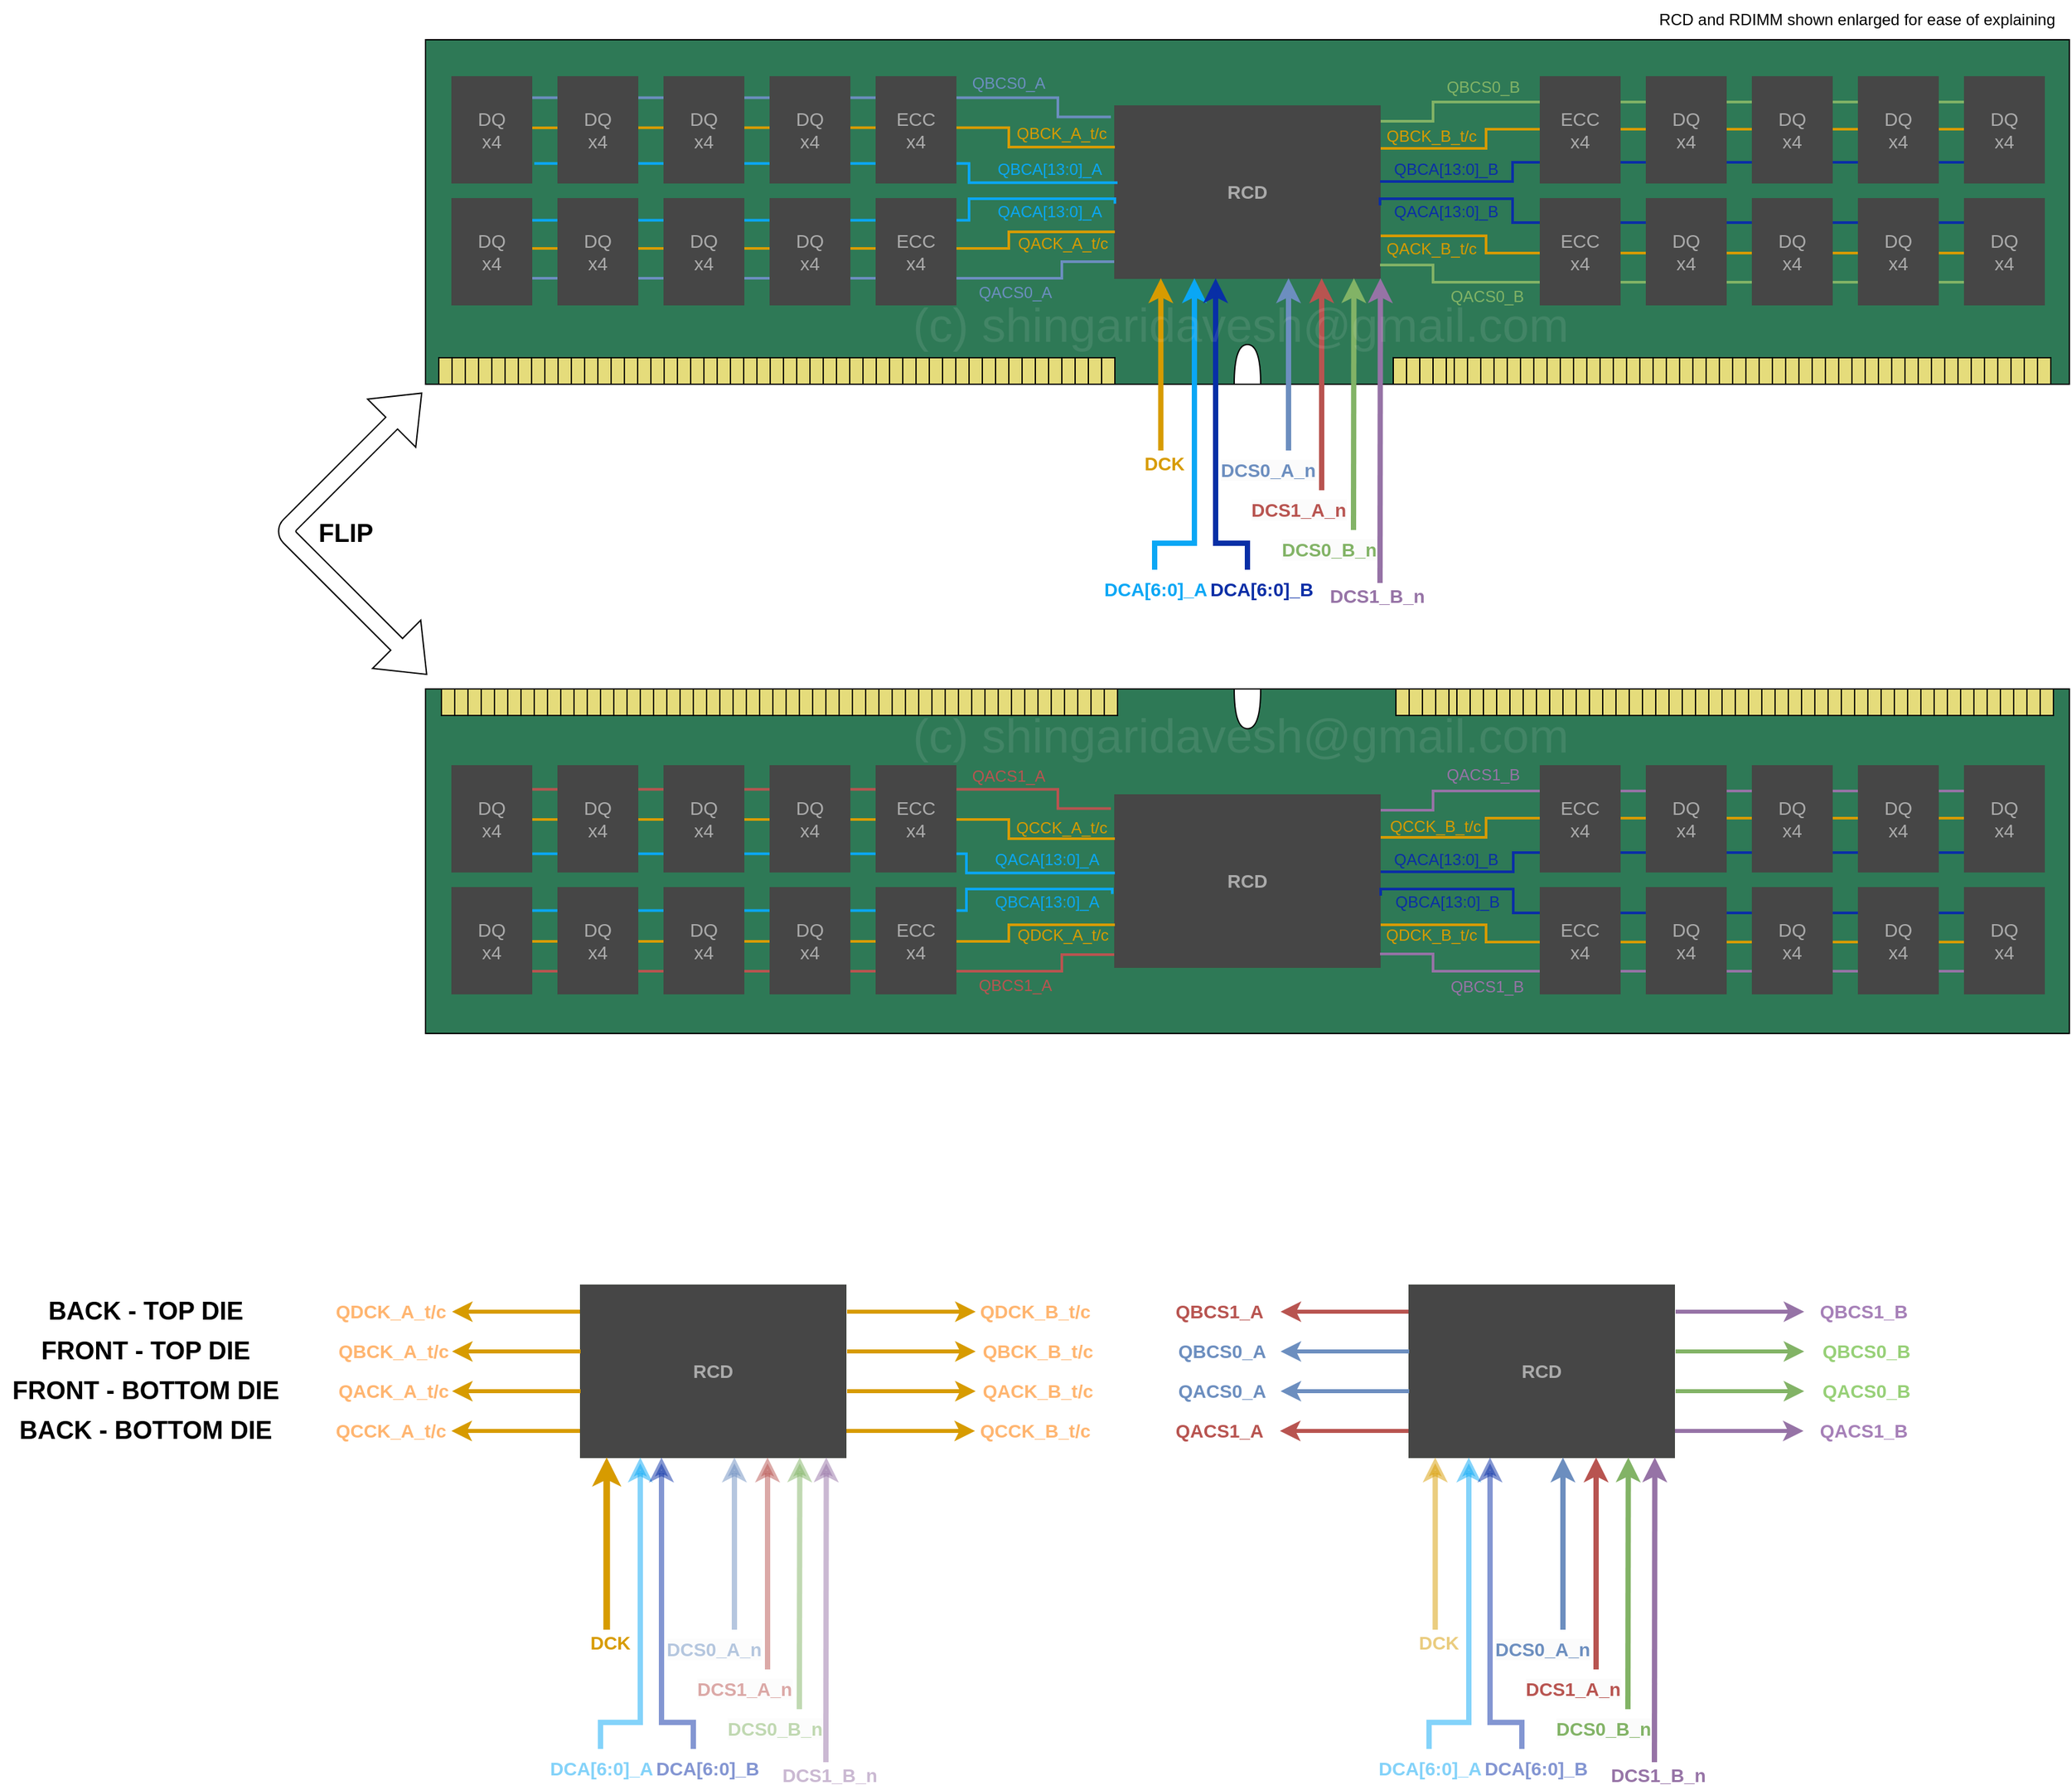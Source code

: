 <mxfile version="26.0.16">
  <diagram name="Page-1" id="kR_7lPQhMmrS7MMskV_w">
    <mxGraphModel dx="2896" dy="2644" grid="1" gridSize="10" guides="1" tooltips="1" connect="1" arrows="1" fold="1" page="1" pageScale="1" pageWidth="850" pageHeight="1100" math="0" shadow="0">
      <root>
        <mxCell id="0" />
        <mxCell id="1" parent="0" />
        <mxCell id="TG-YVFUVCGgv4PHO8d8e-1" value="" style="rounded=0;whiteSpace=wrap;html=1;fillColor=#2e7956;" vertex="1" parent="1">
          <mxGeometry x="-70" y="140" width="1240" height="260" as="geometry" />
        </mxCell>
        <mxCell id="TG-YVFUVCGgv4PHO8d8e-2" value="" style="rounded=0;whiteSpace=wrap;html=1;fillColor=#e5dc7b;" vertex="1" parent="1">
          <mxGeometry x="60" y="380" width="10" height="20" as="geometry" />
        </mxCell>
        <mxCell id="TG-YVFUVCGgv4PHO8d8e-3" value="" style="rounded=0;whiteSpace=wrap;html=1;fillColor=#e5dc7b;" vertex="1" parent="1">
          <mxGeometry x="70" y="380" width="10" height="20" as="geometry" />
        </mxCell>
        <mxCell id="TG-YVFUVCGgv4PHO8d8e-4" value="" style="rounded=0;whiteSpace=wrap;html=1;fillColor=#e5dc7b;" vertex="1" parent="1">
          <mxGeometry x="80" y="380" width="10" height="20" as="geometry" />
        </mxCell>
        <mxCell id="TG-YVFUVCGgv4PHO8d8e-5" value="" style="rounded=0;whiteSpace=wrap;html=1;fillColor=#e5dc7b;" vertex="1" parent="1">
          <mxGeometry x="90" y="380" width="10" height="20" as="geometry" />
        </mxCell>
        <mxCell id="TG-YVFUVCGgv4PHO8d8e-6" value="" style="rounded=0;whiteSpace=wrap;html=1;fillColor=#e5dc7b;" vertex="1" parent="1">
          <mxGeometry x="100" y="380" width="10" height="20" as="geometry" />
        </mxCell>
        <mxCell id="TG-YVFUVCGgv4PHO8d8e-7" value="" style="rounded=0;whiteSpace=wrap;html=1;fillColor=#e5dc7b;" vertex="1" parent="1">
          <mxGeometry x="110" y="380" width="10" height="20" as="geometry" />
        </mxCell>
        <mxCell id="TG-YVFUVCGgv4PHO8d8e-8" value="" style="rounded=0;whiteSpace=wrap;html=1;fillColor=#e5dc7b;" vertex="1" parent="1">
          <mxGeometry x="120" y="380" width="10" height="20" as="geometry" />
        </mxCell>
        <mxCell id="TG-YVFUVCGgv4PHO8d8e-9" value="" style="rounded=0;whiteSpace=wrap;html=1;fillColor=#e5dc7b;" vertex="1" parent="1">
          <mxGeometry x="130" y="380" width="10" height="20" as="geometry" />
        </mxCell>
        <mxCell id="TG-YVFUVCGgv4PHO8d8e-10" value="" style="rounded=0;whiteSpace=wrap;html=1;fillColor=#e5dc7b;" vertex="1" parent="1">
          <mxGeometry x="140" y="380" width="10" height="20" as="geometry" />
        </mxCell>
        <mxCell id="TG-YVFUVCGgv4PHO8d8e-11" value="" style="rounded=0;whiteSpace=wrap;html=1;fillColor=#e5dc7b;" vertex="1" parent="1">
          <mxGeometry x="150" y="380" width="10" height="20" as="geometry" />
        </mxCell>
        <mxCell id="TG-YVFUVCGgv4PHO8d8e-12" value="" style="rounded=0;whiteSpace=wrap;html=1;fillColor=#e5dc7b;" vertex="1" parent="1">
          <mxGeometry x="160" y="380" width="10" height="20" as="geometry" />
        </mxCell>
        <mxCell id="TG-YVFUVCGgv4PHO8d8e-13" value="" style="rounded=0;whiteSpace=wrap;html=1;fillColor=#e5dc7b;" vertex="1" parent="1">
          <mxGeometry x="170" y="380" width="10" height="20" as="geometry" />
        </mxCell>
        <mxCell id="TG-YVFUVCGgv4PHO8d8e-14" value="" style="rounded=0;whiteSpace=wrap;html=1;fillColor=#e5dc7b;" vertex="1" parent="1">
          <mxGeometry x="180" y="380" width="10" height="20" as="geometry" />
        </mxCell>
        <mxCell id="TG-YVFUVCGgv4PHO8d8e-15" value="" style="rounded=0;whiteSpace=wrap;html=1;fillColor=#e5dc7b;" vertex="1" parent="1">
          <mxGeometry x="190" y="380" width="10" height="20" as="geometry" />
        </mxCell>
        <mxCell id="TG-YVFUVCGgv4PHO8d8e-16" value="" style="rounded=0;whiteSpace=wrap;html=1;fillColor=#e5dc7b;" vertex="1" parent="1">
          <mxGeometry x="200" y="380" width="10" height="20" as="geometry" />
        </mxCell>
        <mxCell id="TG-YVFUVCGgv4PHO8d8e-17" value="" style="rounded=0;whiteSpace=wrap;html=1;fillColor=#e5dc7b;" vertex="1" parent="1">
          <mxGeometry x="210" y="380" width="10" height="20" as="geometry" />
        </mxCell>
        <mxCell id="TG-YVFUVCGgv4PHO8d8e-18" value="" style="rounded=0;whiteSpace=wrap;html=1;fillColor=#e5dc7b;" vertex="1" parent="1">
          <mxGeometry x="220" y="380" width="10" height="20" as="geometry" />
        </mxCell>
        <mxCell id="TG-YVFUVCGgv4PHO8d8e-19" value="" style="rounded=0;whiteSpace=wrap;html=1;fillColor=#e5dc7b;" vertex="1" parent="1">
          <mxGeometry x="230" y="380" width="10" height="20" as="geometry" />
        </mxCell>
        <mxCell id="TG-YVFUVCGgv4PHO8d8e-20" value="" style="rounded=0;whiteSpace=wrap;html=1;fillColor=#e5dc7b;" vertex="1" parent="1">
          <mxGeometry x="240" y="380" width="10" height="20" as="geometry" />
        </mxCell>
        <mxCell id="TG-YVFUVCGgv4PHO8d8e-21" value="" style="rounded=0;whiteSpace=wrap;html=1;fillColor=#e5dc7b;" vertex="1" parent="1">
          <mxGeometry x="250" y="380" width="10" height="20" as="geometry" />
        </mxCell>
        <mxCell id="TG-YVFUVCGgv4PHO8d8e-22" value="" style="rounded=0;whiteSpace=wrap;html=1;fillColor=#e5dc7b;" vertex="1" parent="1">
          <mxGeometry x="260" y="380" width="10" height="20" as="geometry" />
        </mxCell>
        <mxCell id="TG-YVFUVCGgv4PHO8d8e-23" value="" style="rounded=0;whiteSpace=wrap;html=1;fillColor=#e5dc7b;" vertex="1" parent="1">
          <mxGeometry x="270" y="380" width="10" height="20" as="geometry" />
        </mxCell>
        <mxCell id="TG-YVFUVCGgv4PHO8d8e-24" value="" style="rounded=0;whiteSpace=wrap;html=1;fillColor=#e5dc7b;" vertex="1" parent="1">
          <mxGeometry x="280" y="380" width="10" height="20" as="geometry" />
        </mxCell>
        <mxCell id="TG-YVFUVCGgv4PHO8d8e-25" value="" style="rounded=0;whiteSpace=wrap;html=1;fillColor=#e5dc7b;" vertex="1" parent="1">
          <mxGeometry x="290" y="380" width="10" height="20" as="geometry" />
        </mxCell>
        <mxCell id="TG-YVFUVCGgv4PHO8d8e-26" value="" style="rounded=0;whiteSpace=wrap;html=1;fillColor=#e5dc7b;" vertex="1" parent="1">
          <mxGeometry x="300" y="380" width="10" height="20" as="geometry" />
        </mxCell>
        <mxCell id="TG-YVFUVCGgv4PHO8d8e-27" value="" style="rounded=0;whiteSpace=wrap;html=1;fillColor=#e5dc7b;" vertex="1" parent="1">
          <mxGeometry x="310" y="380" width="10" height="20" as="geometry" />
        </mxCell>
        <mxCell id="TG-YVFUVCGgv4PHO8d8e-28" value="" style="rounded=0;whiteSpace=wrap;html=1;fillColor=#e5dc7b;" vertex="1" parent="1">
          <mxGeometry x="320" y="380" width="10" height="20" as="geometry" />
        </mxCell>
        <mxCell id="TG-YVFUVCGgv4PHO8d8e-29" value="" style="rounded=0;whiteSpace=wrap;html=1;fillColor=#e5dc7b;" vertex="1" parent="1">
          <mxGeometry x="330" y="380" width="10" height="20" as="geometry" />
        </mxCell>
        <mxCell id="TG-YVFUVCGgv4PHO8d8e-30" value="" style="rounded=0;whiteSpace=wrap;html=1;fillColor=#e5dc7b;" vertex="1" parent="1">
          <mxGeometry x="340" y="380" width="10" height="20" as="geometry" />
        </mxCell>
        <mxCell id="TG-YVFUVCGgv4PHO8d8e-31" value="" style="rounded=0;whiteSpace=wrap;html=1;fillColor=#e5dc7b;" vertex="1" parent="1">
          <mxGeometry x="350" y="380" width="10" height="20" as="geometry" />
        </mxCell>
        <mxCell id="TG-YVFUVCGgv4PHO8d8e-32" value="" style="rounded=0;whiteSpace=wrap;html=1;fillColor=#e5dc7b;" vertex="1" parent="1">
          <mxGeometry x="360" y="380" width="10" height="20" as="geometry" />
        </mxCell>
        <mxCell id="TG-YVFUVCGgv4PHO8d8e-33" value="" style="rounded=0;whiteSpace=wrap;html=1;fillColor=#e5dc7b;" vertex="1" parent="1">
          <mxGeometry x="370" y="380" width="10" height="20" as="geometry" />
        </mxCell>
        <mxCell id="TG-YVFUVCGgv4PHO8d8e-34" value="" style="rounded=0;whiteSpace=wrap;html=1;fillColor=#e5dc7b;" vertex="1" parent="1">
          <mxGeometry x="380" y="380" width="10" height="20" as="geometry" />
        </mxCell>
        <mxCell id="TG-YVFUVCGgv4PHO8d8e-35" value="" style="rounded=0;whiteSpace=wrap;html=1;fillColor=#e5dc7b;" vertex="1" parent="1">
          <mxGeometry x="390" y="380" width="10" height="20" as="geometry" />
        </mxCell>
        <mxCell id="TG-YVFUVCGgv4PHO8d8e-36" value="" style="rounded=0;whiteSpace=wrap;html=1;fillColor=#e5dc7b;" vertex="1" parent="1">
          <mxGeometry x="400" y="380" width="10" height="20" as="geometry" />
        </mxCell>
        <mxCell id="TG-YVFUVCGgv4PHO8d8e-37" value="" style="rounded=0;whiteSpace=wrap;html=1;fillColor=#e5dc7b;" vertex="1" parent="1">
          <mxGeometry x="410" y="380" width="10" height="20" as="geometry" />
        </mxCell>
        <mxCell id="TG-YVFUVCGgv4PHO8d8e-38" value="" style="rounded=0;whiteSpace=wrap;html=1;fillColor=#e5dc7b;" vertex="1" parent="1">
          <mxGeometry x="420" y="380" width="10" height="20" as="geometry" />
        </mxCell>
        <mxCell id="TG-YVFUVCGgv4PHO8d8e-39" value="" style="rounded=0;whiteSpace=wrap;html=1;fillColor=#e5dc7b;" vertex="1" parent="1">
          <mxGeometry x="430" y="380" width="10" height="20" as="geometry" />
        </mxCell>
        <mxCell id="TG-YVFUVCGgv4PHO8d8e-40" value="" style="rounded=0;whiteSpace=wrap;html=1;fillColor=#e5dc7b;" vertex="1" parent="1">
          <mxGeometry x="660" y="380" width="10" height="20" as="geometry" />
        </mxCell>
        <mxCell id="TG-YVFUVCGgv4PHO8d8e-41" value="" style="rounded=0;whiteSpace=wrap;html=1;fillColor=#e5dc7b;" vertex="1" parent="1">
          <mxGeometry x="676" y="380" width="10" height="20" as="geometry" />
        </mxCell>
        <mxCell id="TG-YVFUVCGgv4PHO8d8e-42" value="" style="rounded=0;whiteSpace=wrap;html=1;fillColor=#e5dc7b;" vertex="1" parent="1">
          <mxGeometry x="686" y="380" width="10" height="20" as="geometry" />
        </mxCell>
        <mxCell id="TG-YVFUVCGgv4PHO8d8e-43" value="" style="rounded=0;whiteSpace=wrap;html=1;fillColor=#e5dc7b;" vertex="1" parent="1">
          <mxGeometry x="696" y="380" width="10" height="20" as="geometry" />
        </mxCell>
        <mxCell id="TG-YVFUVCGgv4PHO8d8e-44" value="" style="rounded=0;whiteSpace=wrap;html=1;fillColor=#e5dc7b;" vertex="1" parent="1">
          <mxGeometry x="706" y="380" width="10" height="20" as="geometry" />
        </mxCell>
        <mxCell id="TG-YVFUVCGgv4PHO8d8e-45" value="" style="rounded=0;whiteSpace=wrap;html=1;fillColor=#e5dc7b;" vertex="1" parent="1">
          <mxGeometry x="716" y="380" width="10" height="20" as="geometry" />
        </mxCell>
        <mxCell id="TG-YVFUVCGgv4PHO8d8e-46" value="" style="rounded=0;whiteSpace=wrap;html=1;fillColor=#e5dc7b;" vertex="1" parent="1">
          <mxGeometry x="726" y="380" width="10" height="20" as="geometry" />
        </mxCell>
        <mxCell id="TG-YVFUVCGgv4PHO8d8e-47" value="" style="rounded=0;whiteSpace=wrap;html=1;fillColor=#e5dc7b;" vertex="1" parent="1">
          <mxGeometry x="736" y="380" width="10" height="20" as="geometry" />
        </mxCell>
        <mxCell id="TG-YVFUVCGgv4PHO8d8e-48" value="" style="rounded=0;whiteSpace=wrap;html=1;fillColor=#e5dc7b;" vertex="1" parent="1">
          <mxGeometry x="746" y="380" width="10" height="20" as="geometry" />
        </mxCell>
        <mxCell id="TG-YVFUVCGgv4PHO8d8e-49" value="" style="rounded=0;whiteSpace=wrap;html=1;fillColor=#e5dc7b;" vertex="1" parent="1">
          <mxGeometry x="756" y="380" width="10" height="20" as="geometry" />
        </mxCell>
        <mxCell id="TG-YVFUVCGgv4PHO8d8e-50" value="" style="rounded=0;whiteSpace=wrap;html=1;fillColor=#e5dc7b;" vertex="1" parent="1">
          <mxGeometry x="766" y="380" width="10" height="20" as="geometry" />
        </mxCell>
        <mxCell id="TG-YVFUVCGgv4PHO8d8e-51" value="" style="rounded=0;whiteSpace=wrap;html=1;fillColor=#e5dc7b;" vertex="1" parent="1">
          <mxGeometry x="776" y="380" width="10" height="20" as="geometry" />
        </mxCell>
        <mxCell id="TG-YVFUVCGgv4PHO8d8e-52" value="" style="rounded=0;whiteSpace=wrap;html=1;fillColor=#e5dc7b;" vertex="1" parent="1">
          <mxGeometry x="786" y="380" width="10" height="20" as="geometry" />
        </mxCell>
        <mxCell id="TG-YVFUVCGgv4PHO8d8e-53" value="" style="rounded=0;whiteSpace=wrap;html=1;fillColor=#e5dc7b;" vertex="1" parent="1">
          <mxGeometry x="796" y="380" width="10" height="20" as="geometry" />
        </mxCell>
        <mxCell id="TG-YVFUVCGgv4PHO8d8e-54" value="" style="rounded=0;whiteSpace=wrap;html=1;fillColor=#e5dc7b;" vertex="1" parent="1">
          <mxGeometry x="806" y="380" width="10" height="20" as="geometry" />
        </mxCell>
        <mxCell id="TG-YVFUVCGgv4PHO8d8e-55" value="" style="rounded=0;whiteSpace=wrap;html=1;fillColor=#e5dc7b;" vertex="1" parent="1">
          <mxGeometry x="816" y="380" width="10" height="20" as="geometry" />
        </mxCell>
        <mxCell id="TG-YVFUVCGgv4PHO8d8e-56" value="" style="rounded=0;whiteSpace=wrap;html=1;fillColor=#e5dc7b;" vertex="1" parent="1">
          <mxGeometry x="826" y="380" width="10" height="20" as="geometry" />
        </mxCell>
        <mxCell id="TG-YVFUVCGgv4PHO8d8e-57" value="" style="rounded=0;whiteSpace=wrap;html=1;fillColor=#e5dc7b;" vertex="1" parent="1">
          <mxGeometry x="836" y="380" width="10" height="20" as="geometry" />
        </mxCell>
        <mxCell id="TG-YVFUVCGgv4PHO8d8e-58" value="" style="rounded=0;whiteSpace=wrap;html=1;fillColor=#e5dc7b;" vertex="1" parent="1">
          <mxGeometry x="846" y="380" width="10" height="20" as="geometry" />
        </mxCell>
        <mxCell id="TG-YVFUVCGgv4PHO8d8e-59" value="" style="rounded=0;whiteSpace=wrap;html=1;fillColor=#e5dc7b;" vertex="1" parent="1">
          <mxGeometry x="856" y="380" width="10" height="20" as="geometry" />
        </mxCell>
        <mxCell id="TG-YVFUVCGgv4PHO8d8e-60" value="" style="rounded=0;whiteSpace=wrap;html=1;fillColor=#e5dc7b;" vertex="1" parent="1">
          <mxGeometry x="866" y="380" width="10" height="20" as="geometry" />
        </mxCell>
        <mxCell id="TG-YVFUVCGgv4PHO8d8e-61" value="" style="rounded=0;whiteSpace=wrap;html=1;fillColor=#e5dc7b;" vertex="1" parent="1">
          <mxGeometry x="876" y="380" width="10" height="20" as="geometry" />
        </mxCell>
        <mxCell id="TG-YVFUVCGgv4PHO8d8e-62" value="" style="rounded=0;whiteSpace=wrap;html=1;fillColor=#e5dc7b;" vertex="1" parent="1">
          <mxGeometry x="886" y="380" width="10" height="20" as="geometry" />
        </mxCell>
        <mxCell id="TG-YVFUVCGgv4PHO8d8e-63" value="" style="rounded=0;whiteSpace=wrap;html=1;fillColor=#e5dc7b;" vertex="1" parent="1">
          <mxGeometry x="896" y="380" width="10" height="20" as="geometry" />
        </mxCell>
        <mxCell id="TG-YVFUVCGgv4PHO8d8e-64" value="" style="rounded=0;whiteSpace=wrap;html=1;fillColor=#e5dc7b;" vertex="1" parent="1">
          <mxGeometry x="906" y="380" width="10" height="20" as="geometry" />
        </mxCell>
        <mxCell id="TG-YVFUVCGgv4PHO8d8e-65" value="" style="rounded=0;whiteSpace=wrap;html=1;fillColor=#e5dc7b;" vertex="1" parent="1">
          <mxGeometry x="916" y="380" width="10" height="20" as="geometry" />
        </mxCell>
        <mxCell id="TG-YVFUVCGgv4PHO8d8e-66" value="" style="rounded=0;whiteSpace=wrap;html=1;fillColor=#e5dc7b;" vertex="1" parent="1">
          <mxGeometry x="926" y="380" width="10" height="20" as="geometry" />
        </mxCell>
        <mxCell id="TG-YVFUVCGgv4PHO8d8e-67" value="" style="rounded=0;whiteSpace=wrap;html=1;fillColor=#e5dc7b;" vertex="1" parent="1">
          <mxGeometry x="936" y="380" width="10" height="20" as="geometry" />
        </mxCell>
        <mxCell id="TG-YVFUVCGgv4PHO8d8e-68" value="" style="rounded=0;whiteSpace=wrap;html=1;fillColor=#e5dc7b;" vertex="1" parent="1">
          <mxGeometry x="946" y="380" width="10" height="20" as="geometry" />
        </mxCell>
        <mxCell id="TG-YVFUVCGgv4PHO8d8e-69" value="" style="rounded=0;whiteSpace=wrap;html=1;fillColor=#e5dc7b;" vertex="1" parent="1">
          <mxGeometry x="956" y="380" width="10" height="20" as="geometry" />
        </mxCell>
        <mxCell id="TG-YVFUVCGgv4PHO8d8e-70" value="" style="rounded=0;whiteSpace=wrap;html=1;fillColor=#e5dc7b;" vertex="1" parent="1">
          <mxGeometry x="966" y="380" width="10" height="20" as="geometry" />
        </mxCell>
        <mxCell id="TG-YVFUVCGgv4PHO8d8e-71" value="" style="rounded=0;whiteSpace=wrap;html=1;fillColor=#e5dc7b;" vertex="1" parent="1">
          <mxGeometry x="976" y="380" width="10" height="20" as="geometry" />
        </mxCell>
        <mxCell id="TG-YVFUVCGgv4PHO8d8e-72" value="" style="rounded=0;whiteSpace=wrap;html=1;fillColor=#e5dc7b;" vertex="1" parent="1">
          <mxGeometry x="986" y="380" width="10" height="20" as="geometry" />
        </mxCell>
        <mxCell id="TG-YVFUVCGgv4PHO8d8e-73" value="" style="rounded=0;whiteSpace=wrap;html=1;fillColor=#e5dc7b;" vertex="1" parent="1">
          <mxGeometry x="996" y="380" width="10" height="20" as="geometry" />
        </mxCell>
        <mxCell id="TG-YVFUVCGgv4PHO8d8e-74" value="" style="rounded=0;whiteSpace=wrap;html=1;fillColor=#e5dc7b;" vertex="1" parent="1">
          <mxGeometry x="1006" y="380" width="10" height="20" as="geometry" />
        </mxCell>
        <mxCell id="TG-YVFUVCGgv4PHO8d8e-75" value="" style="rounded=0;whiteSpace=wrap;html=1;fillColor=#e5dc7b;" vertex="1" parent="1">
          <mxGeometry x="1016" y="380" width="10" height="20" as="geometry" />
        </mxCell>
        <mxCell id="TG-YVFUVCGgv4PHO8d8e-76" value="" style="rounded=0;whiteSpace=wrap;html=1;fillColor=#e5dc7b;" vertex="1" parent="1">
          <mxGeometry x="1026" y="380" width="10" height="20" as="geometry" />
        </mxCell>
        <mxCell id="TG-YVFUVCGgv4PHO8d8e-77" value="" style="rounded=0;whiteSpace=wrap;html=1;fillColor=#e5dc7b;" vertex="1" parent="1">
          <mxGeometry x="1036" y="380" width="10" height="20" as="geometry" />
        </mxCell>
        <mxCell id="TG-YVFUVCGgv4PHO8d8e-78" value="" style="rounded=0;whiteSpace=wrap;html=1;fillColor=#e5dc7b;" vertex="1" parent="1">
          <mxGeometry x="1046" y="380" width="10" height="20" as="geometry" />
        </mxCell>
        <mxCell id="TG-YVFUVCGgv4PHO8d8e-79" value="" style="shape=or;whiteSpace=wrap;html=1;direction=north;" vertex="1" parent="1">
          <mxGeometry x="540" y="370" width="20" height="30" as="geometry" />
        </mxCell>
        <mxCell id="TG-YVFUVCGgv4PHO8d8e-80" value="" style="rounded=0;whiteSpace=wrap;html=1;fillColor=#e5dc7b;" vertex="1" parent="1">
          <mxGeometry x="670" y="380" width="10" height="20" as="geometry" />
        </mxCell>
        <mxCell id="TG-YVFUVCGgv4PHO8d8e-81" value="" style="rounded=0;whiteSpace=wrap;html=1;fillColor=#e5dc7b;" vertex="1" parent="1">
          <mxGeometry x="680" y="380" width="10" height="20" as="geometry" />
        </mxCell>
        <mxCell id="TG-YVFUVCGgv4PHO8d8e-82" value="" style="rounded=0;whiteSpace=wrap;html=1;fillColor=#e5dc7b;" vertex="1" parent="1">
          <mxGeometry x="690" y="380" width="10" height="20" as="geometry" />
        </mxCell>
        <mxCell id="TG-YVFUVCGgv4PHO8d8e-83" value="" style="rounded=0;whiteSpace=wrap;html=1;fillColor=#e5dc7b;" vertex="1" parent="1">
          <mxGeometry x="440" y="380" width="10" height="20" as="geometry" />
        </mxCell>
        <mxCell id="TG-YVFUVCGgv4PHO8d8e-84" style="edgeStyle=orthogonalEdgeStyle;rounded=0;orthogonalLoop=1;jettySize=auto;html=1;exitX=0.25;exitY=1;exitDx=0;exitDy=0;entryX=1;entryY=0.5;entryDx=0;entryDy=0;strokeWidth=2;strokeColor=#6c8ebf;endArrow=none;endFill=0;fillColor=#dae8fc;" edge="1" parent="1">
          <mxGeometry relative="1" as="geometry">
            <mxPoint x="447" y="198.25" as="sourcePoint" />
            <mxPoint x="7" y="183.75" as="targetPoint" />
            <Array as="points">
              <mxPoint x="407" y="198.75" />
              <mxPoint x="407" y="183.75" />
            </Array>
          </mxGeometry>
        </mxCell>
        <mxCell id="TG-YVFUVCGgv4PHO8d8e-85" style="edgeStyle=orthogonalEdgeStyle;rounded=0;orthogonalLoop=1;jettySize=auto;html=1;exitX=0.75;exitY=1;exitDx=0;exitDy=0;strokeWidth=2;strokeColor=#6c8ebf;endArrow=none;endFill=0;fillColor=#dae8fc;" edge="1" parent="1">
          <mxGeometry relative="1" as="geometry">
            <mxPoint x="450" y="307.5" as="sourcePoint" />
            <mxPoint x="10" y="320" as="targetPoint" />
            <Array as="points">
              <mxPoint x="410" y="307" />
              <mxPoint x="410" y="320" />
            </Array>
          </mxGeometry>
        </mxCell>
        <mxCell id="TG-YVFUVCGgv4PHO8d8e-86" style="edgeStyle=orthogonalEdgeStyle;rounded=0;orthogonalLoop=1;jettySize=auto;html=1;exitX=0.25;exitY=0;exitDx=0;exitDy=0;strokeWidth=2;strokeColor=#82b366;endArrow=none;endFill=0;fillColor=#d5e8d4;" edge="1" parent="1">
          <mxGeometry relative="1" as="geometry">
            <mxPoint x="650" y="201.5" as="sourcePoint" />
            <mxPoint x="1091" y="187" as="targetPoint" />
            <Array as="points">
              <mxPoint x="690" y="202" />
              <mxPoint x="690" y="187" />
            </Array>
          </mxGeometry>
        </mxCell>
        <mxCell id="TG-YVFUVCGgv4PHO8d8e-87" value="&lt;font style=&quot;font-size: 14px;&quot; color=&quot;#ababab&quot;&gt;&lt;b&gt;RCD&lt;/b&gt;&lt;/font&gt;" style="rounded=0;whiteSpace=wrap;html=1;strokeColor=#454744;fillColor=#464646;direction=south;" vertex="1" parent="1">
          <mxGeometry x="450" y="190" width="200" height="130" as="geometry" />
        </mxCell>
        <mxCell id="TG-YVFUVCGgv4PHO8d8e-88" value="" style="endArrow=classic;html=1;rounded=0;strokeWidth=4;fillColor=#ffe6cc;strokeColor=#d79b00;" edge="1" parent="1">
          <mxGeometry width="50" height="50" relative="1" as="geometry">
            <mxPoint x="484.66" y="450" as="sourcePoint" />
            <mxPoint x="484.66" y="320" as="targetPoint" />
          </mxGeometry>
        </mxCell>
        <mxCell id="TG-YVFUVCGgv4PHO8d8e-89" value="" style="endArrow=classic;html=1;rounded=0;strokeWidth=4;fillColor=#dae8fc;strokeColor=#6c8ebf;" edge="1" parent="1">
          <mxGeometry width="50" height="50" relative="1" as="geometry">
            <mxPoint x="581" y="450" as="sourcePoint" />
            <mxPoint x="581" y="320" as="targetPoint" />
          </mxGeometry>
        </mxCell>
        <mxCell id="TG-YVFUVCGgv4PHO8d8e-90" value="DCK" style="text;html=1;align=center;verticalAlign=middle;whiteSpace=wrap;rounded=0;fontColor=#d79b00;fontStyle=1;fontSize=14;" vertex="1" parent="1">
          <mxGeometry x="470" y="450" width="35" height="20" as="geometry" />
        </mxCell>
        <mxCell id="TG-YVFUVCGgv4PHO8d8e-91" value="" style="endArrow=classic;html=1;rounded=0;exitX=1;exitY=1;exitDx=0;exitDy=0;strokeWidth=4;fillColor=#f8cecc;strokeColor=#b85450;" edge="1" parent="1">
          <mxGeometry width="50" height="50" relative="1" as="geometry">
            <mxPoint x="606" y="480" as="sourcePoint" />
            <mxPoint x="606" y="320" as="targetPoint" />
          </mxGeometry>
        </mxCell>
        <mxCell id="TG-YVFUVCGgv4PHO8d8e-92" value="" style="endArrow=classic;html=1;rounded=0;strokeWidth=4;fillColor=#d5e8d4;strokeColor=#82b366;" edge="1" parent="1">
          <mxGeometry width="50" height="50" relative="1" as="geometry">
            <mxPoint x="630" y="510" as="sourcePoint" />
            <mxPoint x="630.31" y="320" as="targetPoint" />
          </mxGeometry>
        </mxCell>
        <mxCell id="TG-YVFUVCGgv4PHO8d8e-93" value="" style="endArrow=classic;html=1;rounded=0;strokeWidth=4;fillColor=#e1d5e7;strokeColor=#9673a6;" edge="1" parent="1">
          <mxGeometry width="50" height="50" relative="1" as="geometry">
            <mxPoint x="650" y="550" as="sourcePoint" />
            <mxPoint x="650.31" y="320" as="targetPoint" />
          </mxGeometry>
        </mxCell>
        <mxCell id="TG-YVFUVCGgv4PHO8d8e-94" value="&lt;div&gt;&lt;span style=&quot;background-color: initial;&quot;&gt;DCS1_B_n&lt;/span&gt;&lt;br&gt;&lt;/div&gt;" style="text;html=1;align=center;verticalAlign=middle;whiteSpace=wrap;rounded=0;fontColor=#9673a6;fontStyle=1;fontSize=14;" vertex="1" parent="1">
          <mxGeometry x="603" y="550" width="90" height="20" as="geometry" />
        </mxCell>
        <mxCell id="TG-YVFUVCGgv4PHO8d8e-95" value="RCD and RDIMM shown enlarged for ease of explaining" style="text;html=1;align=center;verticalAlign=middle;whiteSpace=wrap;rounded=0;" vertex="1" parent="1">
          <mxGeometry x="850" y="110" width="320" height="30" as="geometry" />
        </mxCell>
        <mxCell id="TG-YVFUVCGgv4PHO8d8e-96" value="" style="rounded=0;whiteSpace=wrap;html=1;fillColor=#e5dc7b;" vertex="1" parent="1">
          <mxGeometry x="-60" y="380" width="10" height="20" as="geometry" />
        </mxCell>
        <mxCell id="TG-YVFUVCGgv4PHO8d8e-97" value="" style="rounded=0;whiteSpace=wrap;html=1;fillColor=#e5dc7b;" vertex="1" parent="1">
          <mxGeometry x="-50" y="380" width="10" height="20" as="geometry" />
        </mxCell>
        <mxCell id="TG-YVFUVCGgv4PHO8d8e-98" value="" style="rounded=0;whiteSpace=wrap;html=1;fillColor=#e5dc7b;" vertex="1" parent="1">
          <mxGeometry x="-40" y="380" width="10" height="20" as="geometry" />
        </mxCell>
        <mxCell id="TG-YVFUVCGgv4PHO8d8e-99" value="" style="rounded=0;whiteSpace=wrap;html=1;fillColor=#e5dc7b;" vertex="1" parent="1">
          <mxGeometry x="-30" y="380" width="10" height="20" as="geometry" />
        </mxCell>
        <mxCell id="TG-YVFUVCGgv4PHO8d8e-100" value="" style="rounded=0;whiteSpace=wrap;html=1;fillColor=#e5dc7b;" vertex="1" parent="1">
          <mxGeometry x="-20" y="380" width="10" height="20" as="geometry" />
        </mxCell>
        <mxCell id="TG-YVFUVCGgv4PHO8d8e-101" value="" style="rounded=0;whiteSpace=wrap;html=1;fillColor=#e5dc7b;" vertex="1" parent="1">
          <mxGeometry x="-10" y="380" width="10" height="20" as="geometry" />
        </mxCell>
        <mxCell id="TG-YVFUVCGgv4PHO8d8e-102" value="" style="rounded=0;whiteSpace=wrap;html=1;fillColor=#e5dc7b;" vertex="1" parent="1">
          <mxGeometry y="380" width="10" height="20" as="geometry" />
        </mxCell>
        <mxCell id="TG-YVFUVCGgv4PHO8d8e-103" value="" style="rounded=0;whiteSpace=wrap;html=1;fillColor=#e5dc7b;" vertex="1" parent="1">
          <mxGeometry x="10" y="380" width="10" height="20" as="geometry" />
        </mxCell>
        <mxCell id="TG-YVFUVCGgv4PHO8d8e-104" value="" style="rounded=0;whiteSpace=wrap;html=1;fillColor=#e5dc7b;" vertex="1" parent="1">
          <mxGeometry x="20" y="380" width="10" height="20" as="geometry" />
        </mxCell>
        <mxCell id="TG-YVFUVCGgv4PHO8d8e-105" value="" style="rounded=0;whiteSpace=wrap;html=1;fillColor=#e5dc7b;" vertex="1" parent="1">
          <mxGeometry x="30" y="380" width="10" height="20" as="geometry" />
        </mxCell>
        <mxCell id="TG-YVFUVCGgv4PHO8d8e-106" value="" style="rounded=0;whiteSpace=wrap;html=1;fillColor=#e5dc7b;" vertex="1" parent="1">
          <mxGeometry x="40" y="380" width="10" height="20" as="geometry" />
        </mxCell>
        <mxCell id="TG-YVFUVCGgv4PHO8d8e-107" value="" style="rounded=0;whiteSpace=wrap;html=1;fillColor=#e5dc7b;" vertex="1" parent="1">
          <mxGeometry x="50" y="380" width="10" height="20" as="geometry" />
        </mxCell>
        <mxCell id="TG-YVFUVCGgv4PHO8d8e-108" value="" style="rounded=0;whiteSpace=wrap;html=1;fillColor=#e5dc7b;" vertex="1" parent="1">
          <mxGeometry x="1056" y="380" width="10" height="20" as="geometry" />
        </mxCell>
        <mxCell id="TG-YVFUVCGgv4PHO8d8e-109" value="" style="rounded=0;whiteSpace=wrap;html=1;fillColor=#e5dc7b;" vertex="1" parent="1">
          <mxGeometry x="1066" y="380" width="10" height="20" as="geometry" />
        </mxCell>
        <mxCell id="TG-YVFUVCGgv4PHO8d8e-110" value="" style="rounded=0;whiteSpace=wrap;html=1;fillColor=#e5dc7b;" vertex="1" parent="1">
          <mxGeometry x="1076" y="380" width="10" height="20" as="geometry" />
        </mxCell>
        <mxCell id="TG-YVFUVCGgv4PHO8d8e-111" value="" style="rounded=0;whiteSpace=wrap;html=1;fillColor=#e5dc7b;" vertex="1" parent="1">
          <mxGeometry x="1086" y="380" width="10" height="20" as="geometry" />
        </mxCell>
        <mxCell id="TG-YVFUVCGgv4PHO8d8e-112" value="" style="rounded=0;whiteSpace=wrap;html=1;fillColor=#e5dc7b;" vertex="1" parent="1">
          <mxGeometry x="1096" y="380" width="10" height="20" as="geometry" />
        </mxCell>
        <mxCell id="TG-YVFUVCGgv4PHO8d8e-113" value="" style="rounded=0;whiteSpace=wrap;html=1;fillColor=#e5dc7b;" vertex="1" parent="1">
          <mxGeometry x="1106" y="380" width="10" height="20" as="geometry" />
        </mxCell>
        <mxCell id="TG-YVFUVCGgv4PHO8d8e-114" value="" style="rounded=0;whiteSpace=wrap;html=1;fillColor=#e5dc7b;" vertex="1" parent="1">
          <mxGeometry x="1116" y="380" width="10" height="20" as="geometry" />
        </mxCell>
        <mxCell id="TG-YVFUVCGgv4PHO8d8e-115" value="" style="rounded=0;whiteSpace=wrap;html=1;fillColor=#e5dc7b;" vertex="1" parent="1">
          <mxGeometry x="1126" y="380" width="10" height="20" as="geometry" />
        </mxCell>
        <mxCell id="TG-YVFUVCGgv4PHO8d8e-116" value="" style="rounded=0;whiteSpace=wrap;html=1;fillColor=#e5dc7b;" vertex="1" parent="1">
          <mxGeometry x="1136" y="380" width="10" height="20" as="geometry" />
        </mxCell>
        <mxCell id="TG-YVFUVCGgv4PHO8d8e-117" value="" style="rounded=0;whiteSpace=wrap;html=1;fillColor=#e5dc7b;" vertex="1" parent="1">
          <mxGeometry x="1146" y="380" width="10" height="20" as="geometry" />
        </mxCell>
        <mxCell id="TG-YVFUVCGgv4PHO8d8e-118" value="&lt;span style=&quot;font-family: Helvetica; font-size: 14px; font-style: normal; font-variant-ligatures: normal; font-variant-caps: normal; font-weight: 700; letter-spacing: normal; orphans: 2; text-align: center; text-indent: 0px; text-transform: none; widows: 2; word-spacing: 0px; -webkit-text-stroke-width: 0px; white-space: normal; background-color: rgb(251, 251, 251); text-decoration-thickness: initial; text-decoration-style: initial; text-decoration-color: initial; float: none; display: inline !important;&quot;&gt;DCS0_A_n&lt;/span&gt;" style="text;whiteSpace=wrap;html=1;fontColor=#6c8ebf;" vertex="1" parent="1">
          <mxGeometry x="528" y="450" width="80" height="30" as="geometry" />
        </mxCell>
        <mxCell id="TG-YVFUVCGgv4PHO8d8e-119" value="&lt;span style=&quot;color: rgb(184, 84, 80); font-family: Helvetica; font-size: 14px; font-style: normal; font-variant-ligatures: normal; font-variant-caps: normal; font-weight: 700; letter-spacing: normal; orphans: 2; text-align: center; text-indent: 0px; text-transform: none; widows: 2; word-spacing: 0px; -webkit-text-stroke-width: 0px; white-space: normal; background-color: rgb(251, 251, 251); text-decoration-thickness: initial; text-decoration-style: initial; text-decoration-color: initial; display: inline !important; float: none;&quot;&gt;DCS1_A_n&lt;/span&gt;" style="text;whiteSpace=wrap;html=1;" vertex="1" parent="1">
          <mxGeometry x="551" y="480" width="80" height="20" as="geometry" />
        </mxCell>
        <mxCell id="TG-YVFUVCGgv4PHO8d8e-120" value="&lt;span style=&quot;font-family: Helvetica; font-size: 14px; font-style: normal; font-variant-ligatures: normal; font-variant-caps: normal; font-weight: 700; letter-spacing: normal; orphans: 2; text-align: center; text-indent: 0px; text-transform: none; widows: 2; word-spacing: 0px; -webkit-text-stroke-width: 0px; white-space: normal; background-color: rgb(251, 251, 251); text-decoration-thickness: initial; text-decoration-style: initial; text-decoration-color: initial; float: none; display: inline !important;&quot;&gt;DCS0_B_n&lt;/span&gt;" style="text;whiteSpace=wrap;html=1;fontColor=#82b366;" vertex="1" parent="1">
          <mxGeometry x="574" y="510" width="80" height="30" as="geometry" />
        </mxCell>
        <mxCell id="TG-YVFUVCGgv4PHO8d8e-121" style="edgeStyle=orthogonalEdgeStyle;rounded=0;orthogonalLoop=1;jettySize=auto;html=1;exitX=0.25;exitY=0;exitDx=0;exitDy=0;strokeWidth=2;strokeColor=#82b366;endArrow=none;endFill=0;entryX=0;entryY=0.5;entryDx=0;entryDy=0;fillColor=#d5e8d4;" edge="1" parent="1">
          <mxGeometry relative="1" as="geometry">
            <mxPoint x="650" y="310" as="sourcePoint" />
            <mxPoint x="1091" y="323" as="targetPoint" />
            <Array as="points">
              <mxPoint x="690" y="310" />
              <mxPoint x="690" y="323" />
            </Array>
          </mxGeometry>
        </mxCell>
        <mxCell id="TG-YVFUVCGgv4PHO8d8e-122" value="QACS0_A" style="text;html=1;align=center;verticalAlign=middle;whiteSpace=wrap;rounded=0;fontColor=#6c8ebf;" vertex="1" parent="1">
          <mxGeometry x="345" y="316" width="60" height="30" as="geometry" />
        </mxCell>
        <mxCell id="TG-YVFUVCGgv4PHO8d8e-123" value="QBCS0_A" style="text;html=1;align=center;verticalAlign=middle;whiteSpace=wrap;rounded=0;fontColor=#6c8ebf;" vertex="1" parent="1">
          <mxGeometry x="340" y="158" width="60" height="30" as="geometry" />
        </mxCell>
        <mxCell id="TG-YVFUVCGgv4PHO8d8e-124" value="QACS0_B" style="text;html=1;align=center;verticalAlign=middle;whiteSpace=wrap;rounded=0;fontColor=#82b366;" vertex="1" parent="1">
          <mxGeometry x="701" y="319" width="60" height="30" as="geometry" />
        </mxCell>
        <mxCell id="TG-YVFUVCGgv4PHO8d8e-125" value="QBCS0_B" style="text;html=1;align=center;verticalAlign=middle;whiteSpace=wrap;rounded=0;fontColor=#82b366;" vertex="1" parent="1">
          <mxGeometry x="698" y="161" width="60" height="30" as="geometry" />
        </mxCell>
        <mxCell id="TG-YVFUVCGgv4PHO8d8e-126" value="" style="rounded=0;whiteSpace=wrap;html=1;fillColor=#2e7956;" vertex="1" parent="1">
          <mxGeometry x="-70" y="630" width="1240" height="260" as="geometry" />
        </mxCell>
        <mxCell id="TG-YVFUVCGgv4PHO8d8e-127" value="" style="rounded=0;whiteSpace=wrap;html=1;fillColor=#e5dc7b;" vertex="1" parent="1">
          <mxGeometry x="62" y="630" width="10" height="20" as="geometry" />
        </mxCell>
        <mxCell id="TG-YVFUVCGgv4PHO8d8e-128" value="" style="rounded=0;whiteSpace=wrap;html=1;fillColor=#e5dc7b;" vertex="1" parent="1">
          <mxGeometry x="72" y="630" width="10" height="20" as="geometry" />
        </mxCell>
        <mxCell id="TG-YVFUVCGgv4PHO8d8e-129" value="" style="rounded=0;whiteSpace=wrap;html=1;fillColor=#e5dc7b;" vertex="1" parent="1">
          <mxGeometry x="82" y="630" width="10" height="20" as="geometry" />
        </mxCell>
        <mxCell id="TG-YVFUVCGgv4PHO8d8e-130" value="" style="rounded=0;whiteSpace=wrap;html=1;fillColor=#e5dc7b;" vertex="1" parent="1">
          <mxGeometry x="92" y="630" width="10" height="20" as="geometry" />
        </mxCell>
        <mxCell id="TG-YVFUVCGgv4PHO8d8e-131" value="" style="rounded=0;whiteSpace=wrap;html=1;fillColor=#e5dc7b;" vertex="1" parent="1">
          <mxGeometry x="102" y="630" width="10" height="20" as="geometry" />
        </mxCell>
        <mxCell id="TG-YVFUVCGgv4PHO8d8e-132" value="" style="rounded=0;whiteSpace=wrap;html=1;fillColor=#e5dc7b;" vertex="1" parent="1">
          <mxGeometry x="112" y="630" width="10" height="20" as="geometry" />
        </mxCell>
        <mxCell id="TG-YVFUVCGgv4PHO8d8e-133" value="" style="rounded=0;whiteSpace=wrap;html=1;fillColor=#e5dc7b;" vertex="1" parent="1">
          <mxGeometry x="122" y="630" width="10" height="20" as="geometry" />
        </mxCell>
        <mxCell id="TG-YVFUVCGgv4PHO8d8e-134" value="" style="rounded=0;whiteSpace=wrap;html=1;fillColor=#e5dc7b;" vertex="1" parent="1">
          <mxGeometry x="132" y="630" width="10" height="20" as="geometry" />
        </mxCell>
        <mxCell id="TG-YVFUVCGgv4PHO8d8e-135" value="" style="rounded=0;whiteSpace=wrap;html=1;fillColor=#e5dc7b;" vertex="1" parent="1">
          <mxGeometry x="142" y="630" width="10" height="20" as="geometry" />
        </mxCell>
        <mxCell id="TG-YVFUVCGgv4PHO8d8e-136" value="" style="rounded=0;whiteSpace=wrap;html=1;fillColor=#e5dc7b;" vertex="1" parent="1">
          <mxGeometry x="152" y="630" width="10" height="20" as="geometry" />
        </mxCell>
        <mxCell id="TG-YVFUVCGgv4PHO8d8e-137" value="" style="rounded=0;whiteSpace=wrap;html=1;fillColor=#e5dc7b;" vertex="1" parent="1">
          <mxGeometry x="162" y="630" width="10" height="20" as="geometry" />
        </mxCell>
        <mxCell id="TG-YVFUVCGgv4PHO8d8e-138" value="" style="rounded=0;whiteSpace=wrap;html=1;fillColor=#e5dc7b;" vertex="1" parent="1">
          <mxGeometry x="172" y="630" width="10" height="20" as="geometry" />
        </mxCell>
        <mxCell id="TG-YVFUVCGgv4PHO8d8e-139" value="" style="rounded=0;whiteSpace=wrap;html=1;fillColor=#e5dc7b;" vertex="1" parent="1">
          <mxGeometry x="182" y="630" width="10" height="20" as="geometry" />
        </mxCell>
        <mxCell id="TG-YVFUVCGgv4PHO8d8e-140" value="" style="rounded=0;whiteSpace=wrap;html=1;fillColor=#e5dc7b;" vertex="1" parent="1">
          <mxGeometry x="192" y="630" width="10" height="20" as="geometry" />
        </mxCell>
        <mxCell id="TG-YVFUVCGgv4PHO8d8e-141" value="" style="rounded=0;whiteSpace=wrap;html=1;fillColor=#e5dc7b;" vertex="1" parent="1">
          <mxGeometry x="202" y="630" width="10" height="20" as="geometry" />
        </mxCell>
        <mxCell id="TG-YVFUVCGgv4PHO8d8e-142" value="" style="rounded=0;whiteSpace=wrap;html=1;fillColor=#e5dc7b;" vertex="1" parent="1">
          <mxGeometry x="212" y="630" width="10" height="20" as="geometry" />
        </mxCell>
        <mxCell id="TG-YVFUVCGgv4PHO8d8e-143" value="" style="rounded=0;whiteSpace=wrap;html=1;fillColor=#e5dc7b;" vertex="1" parent="1">
          <mxGeometry x="222" y="630" width="10" height="20" as="geometry" />
        </mxCell>
        <mxCell id="TG-YVFUVCGgv4PHO8d8e-144" value="" style="rounded=0;whiteSpace=wrap;html=1;fillColor=#e5dc7b;" vertex="1" parent="1">
          <mxGeometry x="232" y="630" width="10" height="20" as="geometry" />
        </mxCell>
        <mxCell id="TG-YVFUVCGgv4PHO8d8e-145" value="" style="rounded=0;whiteSpace=wrap;html=1;fillColor=#e5dc7b;" vertex="1" parent="1">
          <mxGeometry x="242" y="630" width="10" height="20" as="geometry" />
        </mxCell>
        <mxCell id="TG-YVFUVCGgv4PHO8d8e-146" value="" style="rounded=0;whiteSpace=wrap;html=1;fillColor=#e5dc7b;" vertex="1" parent="1">
          <mxGeometry x="252" y="630" width="10" height="20" as="geometry" />
        </mxCell>
        <mxCell id="TG-YVFUVCGgv4PHO8d8e-147" value="" style="rounded=0;whiteSpace=wrap;html=1;fillColor=#e5dc7b;" vertex="1" parent="1">
          <mxGeometry x="262" y="630" width="10" height="20" as="geometry" />
        </mxCell>
        <mxCell id="TG-YVFUVCGgv4PHO8d8e-148" value="" style="rounded=0;whiteSpace=wrap;html=1;fillColor=#e5dc7b;" vertex="1" parent="1">
          <mxGeometry x="272" y="630" width="10" height="20" as="geometry" />
        </mxCell>
        <mxCell id="TG-YVFUVCGgv4PHO8d8e-149" value="" style="rounded=0;whiteSpace=wrap;html=1;fillColor=#e5dc7b;" vertex="1" parent="1">
          <mxGeometry x="282" y="630" width="10" height="20" as="geometry" />
        </mxCell>
        <mxCell id="TG-YVFUVCGgv4PHO8d8e-150" value="" style="rounded=0;whiteSpace=wrap;html=1;fillColor=#e5dc7b;" vertex="1" parent="1">
          <mxGeometry x="292" y="630" width="10" height="20" as="geometry" />
        </mxCell>
        <mxCell id="TG-YVFUVCGgv4PHO8d8e-151" value="" style="rounded=0;whiteSpace=wrap;html=1;fillColor=#e5dc7b;" vertex="1" parent="1">
          <mxGeometry x="302" y="630" width="10" height="20" as="geometry" />
        </mxCell>
        <mxCell id="TG-YVFUVCGgv4PHO8d8e-152" value="" style="rounded=0;whiteSpace=wrap;html=1;fillColor=#e5dc7b;" vertex="1" parent="1">
          <mxGeometry x="312" y="630" width="10" height="20" as="geometry" />
        </mxCell>
        <mxCell id="TG-YVFUVCGgv4PHO8d8e-153" value="" style="rounded=0;whiteSpace=wrap;html=1;fillColor=#e5dc7b;" vertex="1" parent="1">
          <mxGeometry x="322" y="630" width="10" height="20" as="geometry" />
        </mxCell>
        <mxCell id="TG-YVFUVCGgv4PHO8d8e-154" value="" style="rounded=0;whiteSpace=wrap;html=1;fillColor=#e5dc7b;" vertex="1" parent="1">
          <mxGeometry x="332" y="630" width="10" height="20" as="geometry" />
        </mxCell>
        <mxCell id="TG-YVFUVCGgv4PHO8d8e-155" value="" style="rounded=0;whiteSpace=wrap;html=1;fillColor=#e5dc7b;" vertex="1" parent="1">
          <mxGeometry x="342" y="630" width="10" height="20" as="geometry" />
        </mxCell>
        <mxCell id="TG-YVFUVCGgv4PHO8d8e-156" value="" style="rounded=0;whiteSpace=wrap;html=1;fillColor=#e5dc7b;" vertex="1" parent="1">
          <mxGeometry x="352" y="630" width="10" height="20" as="geometry" />
        </mxCell>
        <mxCell id="TG-YVFUVCGgv4PHO8d8e-157" value="" style="rounded=0;whiteSpace=wrap;html=1;fillColor=#e5dc7b;" vertex="1" parent="1">
          <mxGeometry x="362" y="630" width="10" height="20" as="geometry" />
        </mxCell>
        <mxCell id="TG-YVFUVCGgv4PHO8d8e-158" value="" style="rounded=0;whiteSpace=wrap;html=1;fillColor=#e5dc7b;" vertex="1" parent="1">
          <mxGeometry x="372" y="630" width="10" height="20" as="geometry" />
        </mxCell>
        <mxCell id="TG-YVFUVCGgv4PHO8d8e-159" value="" style="rounded=0;whiteSpace=wrap;html=1;fillColor=#e5dc7b;" vertex="1" parent="1">
          <mxGeometry x="382" y="630" width="10" height="20" as="geometry" />
        </mxCell>
        <mxCell id="TG-YVFUVCGgv4PHO8d8e-160" value="" style="rounded=0;whiteSpace=wrap;html=1;fillColor=#e5dc7b;" vertex="1" parent="1">
          <mxGeometry x="392" y="630" width="10" height="20" as="geometry" />
        </mxCell>
        <mxCell id="TG-YVFUVCGgv4PHO8d8e-161" value="" style="rounded=0;whiteSpace=wrap;html=1;fillColor=#e5dc7b;" vertex="1" parent="1">
          <mxGeometry x="402" y="630" width="10" height="20" as="geometry" />
        </mxCell>
        <mxCell id="TG-YVFUVCGgv4PHO8d8e-162" value="" style="rounded=0;whiteSpace=wrap;html=1;fillColor=#e5dc7b;" vertex="1" parent="1">
          <mxGeometry x="412" y="630" width="10" height="20" as="geometry" />
        </mxCell>
        <mxCell id="TG-YVFUVCGgv4PHO8d8e-163" value="" style="rounded=0;whiteSpace=wrap;html=1;fillColor=#e5dc7b;" vertex="1" parent="1">
          <mxGeometry x="422" y="630" width="10" height="20" as="geometry" />
        </mxCell>
        <mxCell id="TG-YVFUVCGgv4PHO8d8e-164" value="" style="rounded=0;whiteSpace=wrap;html=1;fillColor=#e5dc7b;" vertex="1" parent="1">
          <mxGeometry x="432" y="630" width="10" height="20" as="geometry" />
        </mxCell>
        <mxCell id="TG-YVFUVCGgv4PHO8d8e-165" value="" style="rounded=0;whiteSpace=wrap;html=1;fillColor=#e5dc7b;" vertex="1" parent="1">
          <mxGeometry x="662" y="630" width="10" height="20" as="geometry" />
        </mxCell>
        <mxCell id="TG-YVFUVCGgv4PHO8d8e-166" value="" style="rounded=0;whiteSpace=wrap;html=1;fillColor=#e5dc7b;" vertex="1" parent="1">
          <mxGeometry x="678" y="630" width="10" height="20" as="geometry" />
        </mxCell>
        <mxCell id="TG-YVFUVCGgv4PHO8d8e-167" value="" style="rounded=0;whiteSpace=wrap;html=1;fillColor=#e5dc7b;" vertex="1" parent="1">
          <mxGeometry x="688" y="630" width="10" height="20" as="geometry" />
        </mxCell>
        <mxCell id="TG-YVFUVCGgv4PHO8d8e-168" value="" style="rounded=0;whiteSpace=wrap;html=1;fillColor=#e5dc7b;" vertex="1" parent="1">
          <mxGeometry x="698" y="630" width="10" height="20" as="geometry" />
        </mxCell>
        <mxCell id="TG-YVFUVCGgv4PHO8d8e-169" value="" style="rounded=0;whiteSpace=wrap;html=1;fillColor=#e5dc7b;" vertex="1" parent="1">
          <mxGeometry x="708" y="630" width="10" height="20" as="geometry" />
        </mxCell>
        <mxCell id="TG-YVFUVCGgv4PHO8d8e-170" value="" style="rounded=0;whiteSpace=wrap;html=1;fillColor=#e5dc7b;" vertex="1" parent="1">
          <mxGeometry x="718" y="630" width="10" height="20" as="geometry" />
        </mxCell>
        <mxCell id="TG-YVFUVCGgv4PHO8d8e-171" value="" style="rounded=0;whiteSpace=wrap;html=1;fillColor=#e5dc7b;" vertex="1" parent="1">
          <mxGeometry x="728" y="630" width="10" height="20" as="geometry" />
        </mxCell>
        <mxCell id="TG-YVFUVCGgv4PHO8d8e-172" value="" style="rounded=0;whiteSpace=wrap;html=1;fillColor=#e5dc7b;" vertex="1" parent="1">
          <mxGeometry x="738" y="630" width="10" height="20" as="geometry" />
        </mxCell>
        <mxCell id="TG-YVFUVCGgv4PHO8d8e-173" value="" style="rounded=0;whiteSpace=wrap;html=1;fillColor=#e5dc7b;" vertex="1" parent="1">
          <mxGeometry x="748" y="630" width="10" height="20" as="geometry" />
        </mxCell>
        <mxCell id="TG-YVFUVCGgv4PHO8d8e-174" value="" style="rounded=0;whiteSpace=wrap;html=1;fillColor=#e5dc7b;" vertex="1" parent="1">
          <mxGeometry x="758" y="630" width="10" height="20" as="geometry" />
        </mxCell>
        <mxCell id="TG-YVFUVCGgv4PHO8d8e-175" value="" style="rounded=0;whiteSpace=wrap;html=1;fillColor=#e5dc7b;" vertex="1" parent="1">
          <mxGeometry x="768" y="630" width="10" height="20" as="geometry" />
        </mxCell>
        <mxCell id="TG-YVFUVCGgv4PHO8d8e-176" value="" style="rounded=0;whiteSpace=wrap;html=1;fillColor=#e5dc7b;" vertex="1" parent="1">
          <mxGeometry x="778" y="630" width="10" height="20" as="geometry" />
        </mxCell>
        <mxCell id="TG-YVFUVCGgv4PHO8d8e-177" value="" style="rounded=0;whiteSpace=wrap;html=1;fillColor=#e5dc7b;" vertex="1" parent="1">
          <mxGeometry x="788" y="630" width="10" height="20" as="geometry" />
        </mxCell>
        <mxCell id="TG-YVFUVCGgv4PHO8d8e-178" value="" style="rounded=0;whiteSpace=wrap;html=1;fillColor=#e5dc7b;" vertex="1" parent="1">
          <mxGeometry x="798" y="630" width="10" height="20" as="geometry" />
        </mxCell>
        <mxCell id="TG-YVFUVCGgv4PHO8d8e-179" value="" style="rounded=0;whiteSpace=wrap;html=1;fillColor=#e5dc7b;" vertex="1" parent="1">
          <mxGeometry x="808" y="630" width="10" height="20" as="geometry" />
        </mxCell>
        <mxCell id="TG-YVFUVCGgv4PHO8d8e-180" value="" style="rounded=0;whiteSpace=wrap;html=1;fillColor=#e5dc7b;" vertex="1" parent="1">
          <mxGeometry x="818" y="630" width="10" height="20" as="geometry" />
        </mxCell>
        <mxCell id="TG-YVFUVCGgv4PHO8d8e-181" value="" style="rounded=0;whiteSpace=wrap;html=1;fillColor=#e5dc7b;" vertex="1" parent="1">
          <mxGeometry x="828" y="630" width="10" height="20" as="geometry" />
        </mxCell>
        <mxCell id="TG-YVFUVCGgv4PHO8d8e-182" value="" style="rounded=0;whiteSpace=wrap;html=1;fillColor=#e5dc7b;" vertex="1" parent="1">
          <mxGeometry x="838" y="630" width="10" height="20" as="geometry" />
        </mxCell>
        <mxCell id="TG-YVFUVCGgv4PHO8d8e-183" value="" style="rounded=0;whiteSpace=wrap;html=1;fillColor=#e5dc7b;" vertex="1" parent="1">
          <mxGeometry x="848" y="630" width="10" height="20" as="geometry" />
        </mxCell>
        <mxCell id="TG-YVFUVCGgv4PHO8d8e-184" value="" style="rounded=0;whiteSpace=wrap;html=1;fillColor=#e5dc7b;" vertex="1" parent="1">
          <mxGeometry x="858" y="630" width="10" height="20" as="geometry" />
        </mxCell>
        <mxCell id="TG-YVFUVCGgv4PHO8d8e-185" value="" style="rounded=0;whiteSpace=wrap;html=1;fillColor=#e5dc7b;" vertex="1" parent="1">
          <mxGeometry x="868" y="630" width="10" height="20" as="geometry" />
        </mxCell>
        <mxCell id="TG-YVFUVCGgv4PHO8d8e-186" value="" style="rounded=0;whiteSpace=wrap;html=1;fillColor=#e5dc7b;" vertex="1" parent="1">
          <mxGeometry x="878" y="630" width="10" height="20" as="geometry" />
        </mxCell>
        <mxCell id="TG-YVFUVCGgv4PHO8d8e-187" value="" style="rounded=0;whiteSpace=wrap;html=1;fillColor=#e5dc7b;" vertex="1" parent="1">
          <mxGeometry x="888" y="630" width="10" height="20" as="geometry" />
        </mxCell>
        <mxCell id="TG-YVFUVCGgv4PHO8d8e-188" value="" style="rounded=0;whiteSpace=wrap;html=1;fillColor=#e5dc7b;" vertex="1" parent="1">
          <mxGeometry x="898" y="630" width="10" height="20" as="geometry" />
        </mxCell>
        <mxCell id="TG-YVFUVCGgv4PHO8d8e-189" value="" style="rounded=0;whiteSpace=wrap;html=1;fillColor=#e5dc7b;" vertex="1" parent="1">
          <mxGeometry x="908" y="630" width="10" height="20" as="geometry" />
        </mxCell>
        <mxCell id="TG-YVFUVCGgv4PHO8d8e-190" value="" style="rounded=0;whiteSpace=wrap;html=1;fillColor=#e5dc7b;" vertex="1" parent="1">
          <mxGeometry x="918" y="630" width="10" height="20" as="geometry" />
        </mxCell>
        <mxCell id="TG-YVFUVCGgv4PHO8d8e-191" value="" style="rounded=0;whiteSpace=wrap;html=1;fillColor=#e5dc7b;" vertex="1" parent="1">
          <mxGeometry x="928" y="630" width="10" height="20" as="geometry" />
        </mxCell>
        <mxCell id="TG-YVFUVCGgv4PHO8d8e-192" value="" style="rounded=0;whiteSpace=wrap;html=1;fillColor=#e5dc7b;" vertex="1" parent="1">
          <mxGeometry x="938" y="630" width="10" height="20" as="geometry" />
        </mxCell>
        <mxCell id="TG-YVFUVCGgv4PHO8d8e-193" value="" style="rounded=0;whiteSpace=wrap;html=1;fillColor=#e5dc7b;" vertex="1" parent="1">
          <mxGeometry x="948" y="630" width="10" height="20" as="geometry" />
        </mxCell>
        <mxCell id="TG-YVFUVCGgv4PHO8d8e-194" value="" style="rounded=0;whiteSpace=wrap;html=1;fillColor=#e5dc7b;" vertex="1" parent="1">
          <mxGeometry x="958" y="630" width="10" height="20" as="geometry" />
        </mxCell>
        <mxCell id="TG-YVFUVCGgv4PHO8d8e-195" value="" style="rounded=0;whiteSpace=wrap;html=1;fillColor=#e5dc7b;" vertex="1" parent="1">
          <mxGeometry x="968" y="630" width="10" height="20" as="geometry" />
        </mxCell>
        <mxCell id="TG-YVFUVCGgv4PHO8d8e-196" value="" style="rounded=0;whiteSpace=wrap;html=1;fillColor=#e5dc7b;" vertex="1" parent="1">
          <mxGeometry x="978" y="630" width="10" height="20" as="geometry" />
        </mxCell>
        <mxCell id="TG-YVFUVCGgv4PHO8d8e-197" value="" style="rounded=0;whiteSpace=wrap;html=1;fillColor=#e5dc7b;" vertex="1" parent="1">
          <mxGeometry x="988" y="630" width="10" height="20" as="geometry" />
        </mxCell>
        <mxCell id="TG-YVFUVCGgv4PHO8d8e-198" value="" style="rounded=0;whiteSpace=wrap;html=1;fillColor=#e5dc7b;" vertex="1" parent="1">
          <mxGeometry x="998" y="630" width="10" height="20" as="geometry" />
        </mxCell>
        <mxCell id="TG-YVFUVCGgv4PHO8d8e-199" value="" style="rounded=0;whiteSpace=wrap;html=1;fillColor=#e5dc7b;" vertex="1" parent="1">
          <mxGeometry x="1008" y="630" width="10" height="20" as="geometry" />
        </mxCell>
        <mxCell id="TG-YVFUVCGgv4PHO8d8e-200" value="" style="rounded=0;whiteSpace=wrap;html=1;fillColor=#e5dc7b;" vertex="1" parent="1">
          <mxGeometry x="1018" y="630" width="10" height="20" as="geometry" />
        </mxCell>
        <mxCell id="TG-YVFUVCGgv4PHO8d8e-201" value="" style="rounded=0;whiteSpace=wrap;html=1;fillColor=#e5dc7b;" vertex="1" parent="1">
          <mxGeometry x="1028" y="630" width="10" height="20" as="geometry" />
        </mxCell>
        <mxCell id="TG-YVFUVCGgv4PHO8d8e-202" value="" style="rounded=0;whiteSpace=wrap;html=1;fillColor=#e5dc7b;" vertex="1" parent="1">
          <mxGeometry x="1038" y="630" width="10" height="20" as="geometry" />
        </mxCell>
        <mxCell id="TG-YVFUVCGgv4PHO8d8e-203" value="" style="rounded=0;whiteSpace=wrap;html=1;fillColor=#e5dc7b;" vertex="1" parent="1">
          <mxGeometry x="1048" y="630" width="10" height="20" as="geometry" />
        </mxCell>
        <mxCell id="TG-YVFUVCGgv4PHO8d8e-204" value="" style="rounded=0;whiteSpace=wrap;html=1;fillColor=#e5dc7b;" vertex="1" parent="1">
          <mxGeometry x="672" y="630" width="10" height="20" as="geometry" />
        </mxCell>
        <mxCell id="TG-YVFUVCGgv4PHO8d8e-205" value="" style="rounded=0;whiteSpace=wrap;html=1;fillColor=#e5dc7b;" vertex="1" parent="1">
          <mxGeometry x="682" y="630" width="10" height="20" as="geometry" />
        </mxCell>
        <mxCell id="TG-YVFUVCGgv4PHO8d8e-206" value="" style="rounded=0;whiteSpace=wrap;html=1;fillColor=#e5dc7b;" vertex="1" parent="1">
          <mxGeometry x="692" y="630" width="10" height="20" as="geometry" />
        </mxCell>
        <mxCell id="TG-YVFUVCGgv4PHO8d8e-207" value="" style="rounded=0;whiteSpace=wrap;html=1;fillColor=#e5dc7b;" vertex="1" parent="1">
          <mxGeometry x="442" y="630" width="10" height="20" as="geometry" />
        </mxCell>
        <mxCell id="TG-YVFUVCGgv4PHO8d8e-208" value="" style="rounded=0;whiteSpace=wrap;html=1;fillColor=#e5dc7b;" vertex="1" parent="1">
          <mxGeometry x="-58" y="630" width="10" height="20" as="geometry" />
        </mxCell>
        <mxCell id="TG-YVFUVCGgv4PHO8d8e-209" value="" style="rounded=0;whiteSpace=wrap;html=1;fillColor=#e5dc7b;" vertex="1" parent="1">
          <mxGeometry x="-48" y="630" width="10" height="20" as="geometry" />
        </mxCell>
        <mxCell id="TG-YVFUVCGgv4PHO8d8e-210" value="" style="rounded=0;whiteSpace=wrap;html=1;fillColor=#e5dc7b;" vertex="1" parent="1">
          <mxGeometry x="-38" y="630" width="10" height="20" as="geometry" />
        </mxCell>
        <mxCell id="TG-YVFUVCGgv4PHO8d8e-211" value="" style="rounded=0;whiteSpace=wrap;html=1;fillColor=#e5dc7b;" vertex="1" parent="1">
          <mxGeometry x="-28" y="630" width="10" height="20" as="geometry" />
        </mxCell>
        <mxCell id="TG-YVFUVCGgv4PHO8d8e-212" value="" style="rounded=0;whiteSpace=wrap;html=1;fillColor=#e5dc7b;" vertex="1" parent="1">
          <mxGeometry x="-18" y="630" width="10" height="20" as="geometry" />
        </mxCell>
        <mxCell id="TG-YVFUVCGgv4PHO8d8e-213" value="" style="rounded=0;whiteSpace=wrap;html=1;fillColor=#e5dc7b;" vertex="1" parent="1">
          <mxGeometry x="-8" y="630" width="10" height="20" as="geometry" />
        </mxCell>
        <mxCell id="TG-YVFUVCGgv4PHO8d8e-214" value="" style="rounded=0;whiteSpace=wrap;html=1;fillColor=#e5dc7b;" vertex="1" parent="1">
          <mxGeometry x="2" y="630" width="10" height="20" as="geometry" />
        </mxCell>
        <mxCell id="TG-YVFUVCGgv4PHO8d8e-215" value="" style="rounded=0;whiteSpace=wrap;html=1;fillColor=#e5dc7b;" vertex="1" parent="1">
          <mxGeometry x="12" y="630" width="10" height="20" as="geometry" />
        </mxCell>
        <mxCell id="TG-YVFUVCGgv4PHO8d8e-216" value="" style="rounded=0;whiteSpace=wrap;html=1;fillColor=#e5dc7b;" vertex="1" parent="1">
          <mxGeometry x="22" y="630" width="10" height="20" as="geometry" />
        </mxCell>
        <mxCell id="TG-YVFUVCGgv4PHO8d8e-217" value="" style="rounded=0;whiteSpace=wrap;html=1;fillColor=#e5dc7b;" vertex="1" parent="1">
          <mxGeometry x="32" y="630" width="10" height="20" as="geometry" />
        </mxCell>
        <mxCell id="TG-YVFUVCGgv4PHO8d8e-218" value="" style="rounded=0;whiteSpace=wrap;html=1;fillColor=#e5dc7b;" vertex="1" parent="1">
          <mxGeometry x="42" y="630" width="10" height="20" as="geometry" />
        </mxCell>
        <mxCell id="TG-YVFUVCGgv4PHO8d8e-219" value="" style="rounded=0;whiteSpace=wrap;html=1;fillColor=#e5dc7b;" vertex="1" parent="1">
          <mxGeometry x="52" y="630" width="10" height="20" as="geometry" />
        </mxCell>
        <mxCell id="TG-YVFUVCGgv4PHO8d8e-220" value="" style="rounded=0;whiteSpace=wrap;html=1;fillColor=#e5dc7b;" vertex="1" parent="1">
          <mxGeometry x="1058" y="630" width="10" height="20" as="geometry" />
        </mxCell>
        <mxCell id="TG-YVFUVCGgv4PHO8d8e-221" value="" style="rounded=0;whiteSpace=wrap;html=1;fillColor=#e5dc7b;" vertex="1" parent="1">
          <mxGeometry x="1068" y="630" width="10" height="20" as="geometry" />
        </mxCell>
        <mxCell id="TG-YVFUVCGgv4PHO8d8e-222" value="" style="rounded=0;whiteSpace=wrap;html=1;fillColor=#e5dc7b;" vertex="1" parent="1">
          <mxGeometry x="1078" y="630" width="10" height="20" as="geometry" />
        </mxCell>
        <mxCell id="TG-YVFUVCGgv4PHO8d8e-223" value="" style="rounded=0;whiteSpace=wrap;html=1;fillColor=#e5dc7b;" vertex="1" parent="1">
          <mxGeometry x="1088" y="630" width="10" height="20" as="geometry" />
        </mxCell>
        <mxCell id="TG-YVFUVCGgv4PHO8d8e-224" value="" style="rounded=0;whiteSpace=wrap;html=1;fillColor=#e5dc7b;" vertex="1" parent="1">
          <mxGeometry x="1098" y="630" width="10" height="20" as="geometry" />
        </mxCell>
        <mxCell id="TG-YVFUVCGgv4PHO8d8e-225" value="" style="rounded=0;whiteSpace=wrap;html=1;fillColor=#e5dc7b;" vertex="1" parent="1">
          <mxGeometry x="1108" y="630" width="10" height="20" as="geometry" />
        </mxCell>
        <mxCell id="TG-YVFUVCGgv4PHO8d8e-226" value="" style="rounded=0;whiteSpace=wrap;html=1;fillColor=#e5dc7b;" vertex="1" parent="1">
          <mxGeometry x="1118" y="630" width="10" height="20" as="geometry" />
        </mxCell>
        <mxCell id="TG-YVFUVCGgv4PHO8d8e-227" value="" style="rounded=0;whiteSpace=wrap;html=1;fillColor=#e5dc7b;" vertex="1" parent="1">
          <mxGeometry x="1128" y="630" width="10" height="20" as="geometry" />
        </mxCell>
        <mxCell id="TG-YVFUVCGgv4PHO8d8e-228" value="" style="rounded=0;whiteSpace=wrap;html=1;fillColor=#e5dc7b;" vertex="1" parent="1">
          <mxGeometry x="1138" y="630" width="10" height="20" as="geometry" />
        </mxCell>
        <mxCell id="TG-YVFUVCGgv4PHO8d8e-229" value="" style="rounded=0;whiteSpace=wrap;html=1;fillColor=#e5dc7b;" vertex="1" parent="1">
          <mxGeometry x="1148" y="630" width="10" height="20" as="geometry" />
        </mxCell>
        <mxCell id="TG-YVFUVCGgv4PHO8d8e-230" value="" style="shape=or;whiteSpace=wrap;html=1;direction=south;" vertex="1" parent="1">
          <mxGeometry x="540" y="630" width="20" height="30" as="geometry" />
        </mxCell>
        <mxCell id="TG-YVFUVCGgv4PHO8d8e-231" value="" style="html=1;shadow=0;dashed=0;align=center;verticalAlign=middle;shape=mxgraph.arrows2.bendDoubleArrow;dy=6.29;dx=32.02;arrowHead=51.38;rounded=1;rotation=-45;" vertex="1" parent="1">
          <mxGeometry x="-175.74" y="423.64" width="173.1" height="178.41" as="geometry" />
        </mxCell>
        <mxCell id="TG-YVFUVCGgv4PHO8d8e-232" value="FLIP" style="text;html=1;align=center;verticalAlign=middle;whiteSpace=wrap;rounded=0;fontStyle=1;fontSize=19;" vertex="1" parent="1">
          <mxGeometry x="-160" y="497.84" width="60" height="30" as="geometry" />
        </mxCell>
        <mxCell id="TG-YVFUVCGgv4PHO8d8e-233" style="edgeStyle=orthogonalEdgeStyle;rounded=0;orthogonalLoop=1;jettySize=auto;html=1;exitX=0.25;exitY=1;exitDx=0;exitDy=0;entryX=1;entryY=0.5;entryDx=0;entryDy=0;strokeWidth=2;strokeColor=#d79b00;endArrow=none;endFill=0;fillColor=#dae8fc;" edge="1" parent="1">
          <mxGeometry relative="1" as="geometry">
            <mxPoint x="450" y="220.95" as="sourcePoint" />
            <mxPoint x="10" y="206.45" as="targetPoint" />
            <Array as="points">
              <mxPoint x="370" y="221" />
              <mxPoint x="370" y="207" />
            </Array>
          </mxGeometry>
        </mxCell>
        <mxCell id="TG-YVFUVCGgv4PHO8d8e-234" style="edgeStyle=orthogonalEdgeStyle;rounded=0;orthogonalLoop=1;jettySize=auto;html=1;exitX=0.75;exitY=1;exitDx=0;exitDy=0;strokeWidth=2;strokeColor=#d79b00;endArrow=none;endFill=0;fillColor=#dae8fc;" edge="1" parent="1">
          <mxGeometry relative="1" as="geometry">
            <mxPoint x="450" y="285" as="sourcePoint" />
            <mxPoint x="10" y="297.5" as="targetPoint" />
            <Array as="points">
              <mxPoint x="370" y="285" />
              <mxPoint x="370" y="297" />
            </Array>
          </mxGeometry>
        </mxCell>
        <mxCell id="TG-YVFUVCGgv4PHO8d8e-235" style="edgeStyle=orthogonalEdgeStyle;rounded=0;orthogonalLoop=1;jettySize=auto;html=1;exitX=0.25;exitY=0;exitDx=0;exitDy=0;strokeWidth=2;strokeColor=#d79b00;endArrow=none;endFill=0;entryX=0;entryY=0.5;entryDx=0;entryDy=0;fillColor=#d5e8d4;" edge="1" parent="1">
          <mxGeometry relative="1" as="geometry">
            <mxPoint x="650.5" y="288" as="sourcePoint" />
            <mxPoint x="1091.5" y="301" as="targetPoint" />
            <Array as="points">
              <mxPoint x="730" y="288" />
              <mxPoint x="730" y="301" />
            </Array>
          </mxGeometry>
        </mxCell>
        <mxCell id="TG-YVFUVCGgv4PHO8d8e-236" style="edgeStyle=orthogonalEdgeStyle;rounded=0;orthogonalLoop=1;jettySize=auto;html=1;exitX=0.25;exitY=0;exitDx=0;exitDy=0;strokeWidth=2;strokeColor=#d79b00;endArrow=none;endFill=0;fillColor=#d5e8d4;" edge="1" parent="1">
          <mxGeometry relative="1" as="geometry">
            <mxPoint x="650.5" y="222" as="sourcePoint" />
            <mxPoint x="1091.5" y="207.5" as="targetPoint" />
            <Array as="points">
              <mxPoint x="730" y="222" />
              <mxPoint x="730" y="208" />
            </Array>
          </mxGeometry>
        </mxCell>
        <mxCell id="TG-YVFUVCGgv4PHO8d8e-237" style="edgeStyle=orthogonalEdgeStyle;rounded=0;orthogonalLoop=1;jettySize=auto;html=1;exitX=0.25;exitY=1;exitDx=0;exitDy=0;entryX=1;entryY=0.5;entryDx=0;entryDy=0;strokeWidth=2;strokeColor=#b85450;endArrow=none;endFill=0;fillColor=#dae8fc;" edge="1" parent="1">
          <mxGeometry relative="1" as="geometry">
            <mxPoint x="447" y="720.25" as="sourcePoint" />
            <mxPoint x="7" y="705.75" as="targetPoint" />
            <Array as="points">
              <mxPoint x="407" y="720.75" />
              <mxPoint x="407" y="705.75" />
            </Array>
          </mxGeometry>
        </mxCell>
        <mxCell id="TG-YVFUVCGgv4PHO8d8e-238" style="edgeStyle=orthogonalEdgeStyle;rounded=0;orthogonalLoop=1;jettySize=auto;html=1;exitX=0.75;exitY=1;exitDx=0;exitDy=0;strokeWidth=2;strokeColor=#b85450;endArrow=none;endFill=0;fillColor=#dae8fc;" edge="1" parent="1">
          <mxGeometry relative="1" as="geometry">
            <mxPoint x="450" y="830.5" as="sourcePoint" />
            <mxPoint x="10" y="843" as="targetPoint" />
            <Array as="points">
              <mxPoint x="410" y="830" />
              <mxPoint x="410" y="843" />
            </Array>
          </mxGeometry>
        </mxCell>
        <mxCell id="TG-YVFUVCGgv4PHO8d8e-239" style="edgeStyle=orthogonalEdgeStyle;rounded=0;orthogonalLoop=1;jettySize=auto;html=1;exitX=0.25;exitY=0;exitDx=0;exitDy=0;strokeWidth=2;strokeColor=#9673a6;endArrow=none;endFill=0;fillColor=#d5e8d4;" edge="1" parent="1">
          <mxGeometry relative="1" as="geometry">
            <mxPoint x="650" y="721.5" as="sourcePoint" />
            <mxPoint x="1091" y="707" as="targetPoint" />
            <Array as="points">
              <mxPoint x="690" y="722" />
              <mxPoint x="690" y="707" />
            </Array>
          </mxGeometry>
        </mxCell>
        <mxCell id="TG-YVFUVCGgv4PHO8d8e-240" value="&lt;font style=&quot;font-size: 14px;&quot; color=&quot;#ababab&quot;&gt;&lt;b&gt;RCD&lt;/b&gt;&lt;/font&gt;" style="rounded=0;whiteSpace=wrap;html=1;strokeColor=#454744;fillColor=#464646;direction=south;" vertex="1" parent="1">
          <mxGeometry x="450" y="710" width="200" height="130" as="geometry" />
        </mxCell>
        <mxCell id="TG-YVFUVCGgv4PHO8d8e-241" style="edgeStyle=orthogonalEdgeStyle;rounded=0;orthogonalLoop=1;jettySize=auto;html=1;exitX=0.25;exitY=0;exitDx=0;exitDy=0;strokeWidth=2;strokeColor=#9673a6;endArrow=none;endFill=0;entryX=0;entryY=0.5;entryDx=0;entryDy=0;fillColor=#d5e8d4;" edge="1" parent="1">
          <mxGeometry relative="1" as="geometry">
            <mxPoint x="650" y="830" as="sourcePoint" />
            <mxPoint x="1091" y="843" as="targetPoint" />
            <Array as="points">
              <mxPoint x="690" y="830" />
              <mxPoint x="690" y="843" />
            </Array>
          </mxGeometry>
        </mxCell>
        <mxCell id="TG-YVFUVCGgv4PHO8d8e-242" value="QBCS1_A" style="text;html=1;align=center;verticalAlign=middle;whiteSpace=wrap;rounded=0;fontColor=#b85450;" vertex="1" parent="1">
          <mxGeometry x="345" y="839" width="60" height="30" as="geometry" />
        </mxCell>
        <mxCell id="TG-YVFUVCGgv4PHO8d8e-243" value="QACS1_A" style="text;html=1;align=center;verticalAlign=middle;whiteSpace=wrap;rounded=0;fontColor=#b85450;" vertex="1" parent="1">
          <mxGeometry x="340" y="681" width="60" height="30" as="geometry" />
        </mxCell>
        <mxCell id="TG-YVFUVCGgv4PHO8d8e-244" value="QBCS1_B" style="text;html=1;align=center;verticalAlign=middle;whiteSpace=wrap;rounded=0;fontColor=#9673a6;" vertex="1" parent="1">
          <mxGeometry x="701" y="840" width="60" height="30" as="geometry" />
        </mxCell>
        <mxCell id="TG-YVFUVCGgv4PHO8d8e-245" value="QACS1_B" style="text;html=1;align=center;verticalAlign=middle;whiteSpace=wrap;rounded=0;fontColor=#9673a6;" vertex="1" parent="1">
          <mxGeometry x="698" y="680" width="60" height="30" as="geometry" />
        </mxCell>
        <mxCell id="TG-YVFUVCGgv4PHO8d8e-246" style="edgeStyle=orthogonalEdgeStyle;rounded=0;orthogonalLoop=1;jettySize=auto;html=1;exitX=0.25;exitY=1;exitDx=0;exitDy=0;entryX=1;entryY=0.5;entryDx=0;entryDy=0;strokeWidth=2;strokeColor=#d79b00;endArrow=none;endFill=0;fillColor=#dae8fc;" edge="1" parent="1">
          <mxGeometry relative="1" as="geometry">
            <mxPoint x="450" y="742.95" as="sourcePoint" />
            <mxPoint x="10" y="728.45" as="targetPoint" />
            <Array as="points">
              <mxPoint x="370" y="743" />
              <mxPoint x="370" y="729" />
            </Array>
          </mxGeometry>
        </mxCell>
        <mxCell id="TG-YVFUVCGgv4PHO8d8e-247" style="edgeStyle=orthogonalEdgeStyle;rounded=0;orthogonalLoop=1;jettySize=auto;html=1;exitX=0.75;exitY=1;exitDx=0;exitDy=0;strokeWidth=2;strokeColor=#d79b00;endArrow=none;endFill=0;fillColor=#dae8fc;" edge="1" parent="1">
          <mxGeometry relative="1" as="geometry">
            <mxPoint x="450" y="808" as="sourcePoint" />
            <mxPoint x="10" y="820.5" as="targetPoint" />
            <Array as="points">
              <mxPoint x="370" y="808" />
              <mxPoint x="370" y="820" />
            </Array>
          </mxGeometry>
        </mxCell>
        <mxCell id="TG-YVFUVCGgv4PHO8d8e-248" style="edgeStyle=orthogonalEdgeStyle;rounded=0;orthogonalLoop=1;jettySize=auto;html=1;exitX=0.25;exitY=0;exitDx=0;exitDy=0;strokeWidth=2;strokeColor=#d79b00;endArrow=none;endFill=0;entryX=0;entryY=0.5;entryDx=0;entryDy=0;fillColor=#d5e8d4;" edge="1" parent="1">
          <mxGeometry relative="1" as="geometry">
            <mxPoint x="650.5" y="808" as="sourcePoint" />
            <mxPoint x="1091.5" y="821" as="targetPoint" />
            <Array as="points">
              <mxPoint x="730" y="808" />
              <mxPoint x="730" y="821" />
            </Array>
          </mxGeometry>
        </mxCell>
        <mxCell id="TG-YVFUVCGgv4PHO8d8e-249" style="edgeStyle=orthogonalEdgeStyle;rounded=0;orthogonalLoop=1;jettySize=auto;html=1;exitX=0.25;exitY=0;exitDx=0;exitDy=0;strokeWidth=2;strokeColor=#d79b00;endArrow=none;endFill=0;fillColor=#d5e8d4;" edge="1" parent="1">
          <mxGeometry relative="1" as="geometry">
            <mxPoint x="650.5" y="742" as="sourcePoint" />
            <mxPoint x="1091.5" y="727.5" as="targetPoint" />
            <Array as="points">
              <mxPoint x="730" y="742" />
              <mxPoint x="730" y="728" />
            </Array>
          </mxGeometry>
        </mxCell>
        <mxCell id="TG-YVFUVCGgv4PHO8d8e-250" value="QBCK_A_t/c" style="text;html=1;align=center;verticalAlign=middle;whiteSpace=wrap;rounded=0;fontColor=#d79b00;" vertex="1" parent="1">
          <mxGeometry x="380" y="196" width="60" height="30" as="geometry" />
        </mxCell>
        <mxCell id="TG-YVFUVCGgv4PHO8d8e-251" value="QACK_A_t/c" style="text;html=1;align=center;verticalAlign=middle;whiteSpace=wrap;rounded=0;fontColor=#d79b00;" vertex="1" parent="1">
          <mxGeometry x="381" y="279" width="60" height="30" as="geometry" />
        </mxCell>
        <mxCell id="TG-YVFUVCGgv4PHO8d8e-252" value="QBCK_B_t/c" style="text;html=1;align=center;verticalAlign=middle;whiteSpace=wrap;rounded=0;fontColor=#d79b00;" vertex="1" parent="1">
          <mxGeometry x="659" y="198" width="60" height="30" as="geometry" />
        </mxCell>
        <mxCell id="TG-YVFUVCGgv4PHO8d8e-253" value="QACK_B_t/c" style="text;html=1;align=center;verticalAlign=middle;whiteSpace=wrap;rounded=0;fontColor=#d79b00;" vertex="1" parent="1">
          <mxGeometry x="659" y="283" width="60" height="30" as="geometry" />
        </mxCell>
        <mxCell id="TG-YVFUVCGgv4PHO8d8e-254" value="QCCK_A_t/c" style="text;html=1;align=center;verticalAlign=middle;whiteSpace=wrap;rounded=0;fontColor=#d79b00;" vertex="1" parent="1">
          <mxGeometry x="380" y="720" width="60" height="30" as="geometry" />
        </mxCell>
        <mxCell id="TG-YVFUVCGgv4PHO8d8e-255" value="QDCK_A_t/c" style="text;html=1;align=center;verticalAlign=middle;whiteSpace=wrap;rounded=0;fontColor=#d79b00;" vertex="1" parent="1">
          <mxGeometry x="381" y="801" width="60" height="30" as="geometry" />
        </mxCell>
        <mxCell id="TG-YVFUVCGgv4PHO8d8e-256" value="QCCK_B_t/c" style="text;html=1;align=center;verticalAlign=middle;whiteSpace=wrap;rounded=0;fontColor=#d79b00;" vertex="1" parent="1">
          <mxGeometry x="662" y="719" width="60" height="30" as="geometry" />
        </mxCell>
        <mxCell id="TG-YVFUVCGgv4PHO8d8e-257" value="QDCK_B_t/c" style="text;html=1;align=center;verticalAlign=middle;whiteSpace=wrap;rounded=0;fontColor=#d79b00;" vertex="1" parent="1">
          <mxGeometry x="659" y="801" width="60" height="30" as="geometry" />
        </mxCell>
        <mxCell id="TG-YVFUVCGgv4PHO8d8e-258" value="" style="endArrow=classic;html=1;rounded=0;strokeWidth=4;fillColor=#ffe6cc;strokeColor=#0aa7f5;" edge="1" parent="1">
          <mxGeometry width="50" height="50" relative="1" as="geometry">
            <mxPoint x="480" y="540" as="sourcePoint" />
            <mxPoint x="510" y="320" as="targetPoint" />
            <Array as="points">
              <mxPoint x="480" y="520" />
              <mxPoint x="510" y="520" />
              <mxPoint x="510" y="430" />
            </Array>
          </mxGeometry>
        </mxCell>
        <mxCell id="TG-YVFUVCGgv4PHO8d8e-259" value="" style="endArrow=classic;html=1;rounded=0;strokeWidth=4;fillColor=#fff2cc;strokeColor=#082fa6;" edge="1" parent="1">
          <mxGeometry width="50" height="50" relative="1" as="geometry">
            <mxPoint x="550" y="540" as="sourcePoint" />
            <mxPoint x="526" y="320" as="targetPoint" />
            <Array as="points">
              <mxPoint x="550" y="520" />
              <mxPoint x="526" y="520" />
              <mxPoint x="526" y="430" />
            </Array>
          </mxGeometry>
        </mxCell>
        <mxCell id="TG-YVFUVCGgv4PHO8d8e-260" value="&lt;span style=&quot;font-size: 14px; font-weight: 700; text-align: center;&quot;&gt;&lt;font&gt;DCA[6:0]_A&lt;/font&gt;&lt;/span&gt;" style="text;whiteSpace=wrap;html=1;fontColor=#0aa7f5;fontSize=12;" vertex="1" parent="1">
          <mxGeometry x="440" y="540" width="80" height="30" as="geometry" />
        </mxCell>
        <mxCell id="TG-YVFUVCGgv4PHO8d8e-261" value="&lt;span style=&quot;font-size: 14px; font-weight: 700; text-align: center;&quot;&gt;DCA[6:0]_B&lt;/span&gt;" style="text;whiteSpace=wrap;html=1;fontColor=#0a2ea6;fontSize=12;fontFamily=Helvetica;" vertex="1" parent="1">
          <mxGeometry x="520" y="540" width="80" height="30" as="geometry" />
        </mxCell>
        <mxCell id="TG-YVFUVCGgv4PHO8d8e-262" style="edgeStyle=orthogonalEdgeStyle;rounded=0;orthogonalLoop=1;jettySize=auto;html=1;exitX=0.25;exitY=1;exitDx=0;exitDy=0;entryX=1;entryY=0.5;entryDx=0;entryDy=0;strokeWidth=2;strokeColor=#0aa7f5;endArrow=none;endFill=0;fillColor=#dae8fc;" edge="1" parent="1">
          <mxGeometry relative="1" as="geometry">
            <mxPoint x="452" y="247.92" as="sourcePoint" />
            <mxPoint x="12" y="233.42" as="targetPoint" />
            <Array as="points">
              <mxPoint x="340" y="248" />
              <mxPoint x="340" y="233" />
            </Array>
          </mxGeometry>
        </mxCell>
        <mxCell id="TG-YVFUVCGgv4PHO8d8e-263" style="edgeStyle=orthogonalEdgeStyle;rounded=0;orthogonalLoop=1;jettySize=auto;html=1;exitX=0.75;exitY=1;exitDx=0;exitDy=0;strokeWidth=2;strokeColor=#0aa7f5;endArrow=none;endFill=0;fillColor=#dae8fc;" edge="1" parent="1">
          <mxGeometry relative="1" as="geometry">
            <mxPoint x="450" y="263.74" as="sourcePoint" />
            <mxPoint x="10" y="276.24" as="targetPoint" />
            <Array as="points">
              <mxPoint x="450" y="260" />
              <mxPoint x="340" y="260" />
              <mxPoint x="340" y="276" />
            </Array>
          </mxGeometry>
        </mxCell>
        <mxCell id="TG-YVFUVCGgv4PHO8d8e-264" value="&lt;font style=&quot;font-size: 14px;&quot; color=&quot;#ababab&quot;&gt;DQ&lt;/font&gt;&lt;div style=&quot;font-size: 14px;&quot;&gt;&lt;font color=&quot;#ababab&quot;&gt;x4&lt;/font&gt;&lt;/div&gt;" style="rounded=0;whiteSpace=wrap;html=1;strokeColor=#454744;fillColor=#464646;" vertex="1" parent="1">
          <mxGeometry x="-50" y="260" width="60" height="80" as="geometry" />
        </mxCell>
        <mxCell id="TG-YVFUVCGgv4PHO8d8e-265" value="&lt;font style=&quot;font-size: 14px;&quot; color=&quot;#ababab&quot;&gt;DQ&lt;/font&gt;&lt;div style=&quot;font-size: 14px;&quot;&gt;&lt;font color=&quot;#ababab&quot;&gt;x4&lt;/font&gt;&lt;/div&gt;" style="rounded=0;whiteSpace=wrap;html=1;strokeColor=#454744;fillColor=#464646;" vertex="1" parent="1">
          <mxGeometry x="30" y="260" width="60" height="80" as="geometry" />
        </mxCell>
        <mxCell id="TG-YVFUVCGgv4PHO8d8e-266" value="&lt;font style=&quot;font-size: 14px;&quot; color=&quot;#ababab&quot;&gt;DQ&lt;/font&gt;&lt;div style=&quot;font-size: 14px;&quot;&gt;&lt;font color=&quot;#ababab&quot;&gt;x4&lt;/font&gt;&lt;/div&gt;" style="rounded=0;whiteSpace=wrap;html=1;strokeColor=#454744;fillColor=#464646;" vertex="1" parent="1">
          <mxGeometry x="110" y="260" width="60" height="80" as="geometry" />
        </mxCell>
        <mxCell id="TG-YVFUVCGgv4PHO8d8e-267" value="&lt;font style=&quot;font-size: 14px;&quot; color=&quot;#ababab&quot;&gt;DQ&lt;/font&gt;&lt;div style=&quot;font-size: 14px;&quot;&gt;&lt;font color=&quot;#ababab&quot;&gt;x4&lt;/font&gt;&lt;/div&gt;" style="rounded=0;whiteSpace=wrap;html=1;strokeColor=#454744;fillColor=#464646;" vertex="1" parent="1">
          <mxGeometry x="190" y="260" width="60" height="80" as="geometry" />
        </mxCell>
        <mxCell id="TG-YVFUVCGgv4PHO8d8e-268" value="&lt;font style=&quot;font-size: 14px;&quot; color=&quot;#ababab&quot;&gt;ECC&lt;/font&gt;&lt;div style=&quot;font-size: 14px;&quot;&gt;&lt;font color=&quot;#ababab&quot;&gt;x4&lt;/font&gt;&lt;/div&gt;" style="rounded=0;whiteSpace=wrap;html=1;strokeColor=#454744;fillColor=#464646;" vertex="1" parent="1">
          <mxGeometry x="270" y="260" width="60" height="80" as="geometry" />
        </mxCell>
        <mxCell id="TG-YVFUVCGgv4PHO8d8e-269" value="&lt;font color=&quot;#ababab&quot; style=&quot;font-size: 14px;&quot;&gt;DQ&lt;/font&gt;&lt;div style=&quot;font-size: 14px;&quot;&gt;&lt;font color=&quot;#ababab&quot; style=&quot;font-size: 14px;&quot;&gt;x4&lt;/font&gt;&lt;/div&gt;" style="rounded=0;whiteSpace=wrap;html=1;strokeColor=#454744;fillColor=#464646;" vertex="1" parent="1">
          <mxGeometry x="-50" y="168" width="60" height="80" as="geometry" />
        </mxCell>
        <mxCell id="TG-YVFUVCGgv4PHO8d8e-270" value="&lt;font style=&quot;font-size: 14px;&quot; color=&quot;#ababab&quot;&gt;DQ&lt;/font&gt;&lt;div style=&quot;font-size: 14px;&quot;&gt;&lt;font color=&quot;#ababab&quot;&gt;x4&lt;/font&gt;&lt;/div&gt;" style="rounded=0;whiteSpace=wrap;html=1;strokeColor=#454744;fillColor=#464646;" vertex="1" parent="1">
          <mxGeometry x="30" y="168" width="60" height="80" as="geometry" />
        </mxCell>
        <mxCell id="TG-YVFUVCGgv4PHO8d8e-271" value="&lt;font style=&quot;font-size: 14px;&quot; color=&quot;#ababab&quot;&gt;DQ&lt;/font&gt;&lt;div style=&quot;font-size: 14px;&quot;&gt;&lt;font color=&quot;#ababab&quot;&gt;x4&lt;/font&gt;&lt;/div&gt;" style="rounded=0;whiteSpace=wrap;html=1;strokeColor=#454744;fillColor=#464646;" vertex="1" parent="1">
          <mxGeometry x="110" y="168" width="60" height="80" as="geometry" />
        </mxCell>
        <mxCell id="TG-YVFUVCGgv4PHO8d8e-272" value="&lt;font style=&quot;font-size: 14px;&quot; color=&quot;#ababab&quot;&gt;DQ&lt;/font&gt;&lt;div style=&quot;font-size: 14px;&quot;&gt;&lt;font color=&quot;#ababab&quot;&gt;x4&lt;/font&gt;&lt;/div&gt;" style="rounded=0;whiteSpace=wrap;html=1;strokeColor=#454744;fillColor=#464646;" vertex="1" parent="1">
          <mxGeometry x="190" y="168" width="60" height="80" as="geometry" />
        </mxCell>
        <mxCell id="TG-YVFUVCGgv4PHO8d8e-273" value="&lt;font style=&quot;font-size: 14px;&quot; color=&quot;#ababab&quot;&gt;ECC&lt;/font&gt;&lt;div style=&quot;font-size: 14px;&quot;&gt;&lt;font color=&quot;#ababab&quot;&gt;x4&lt;/font&gt;&lt;/div&gt;" style="rounded=0;whiteSpace=wrap;html=1;strokeColor=#454744;fillColor=#464646;" vertex="1" parent="1">
          <mxGeometry x="270" y="168" width="60" height="80" as="geometry" />
        </mxCell>
        <mxCell id="TG-YVFUVCGgv4PHO8d8e-274" value="QACA[13:0]_A" style="text;html=1;align=center;verticalAlign=middle;whiteSpace=wrap;rounded=0;fontColor=#0aa7f5;" vertex="1" parent="1">
          <mxGeometry x="352" y="255" width="98" height="30" as="geometry" />
        </mxCell>
        <mxCell id="TG-YVFUVCGgv4PHO8d8e-275" value="QBCA[13:0]_A" style="text;html=1;align=center;verticalAlign=middle;whiteSpace=wrap;rounded=0;fontColor=#0aa7f5;" vertex="1" parent="1">
          <mxGeometry x="350" y="223" width="102" height="30" as="geometry" />
        </mxCell>
        <mxCell id="TG-YVFUVCGgv4PHO8d8e-276" style="edgeStyle=orthogonalEdgeStyle;rounded=0;orthogonalLoop=1;jettySize=auto;html=1;exitX=0.25;exitY=1;exitDx=0;exitDy=0;entryX=1;entryY=0.5;entryDx=0;entryDy=0;strokeWidth=2;strokeColor=#0aa7f5;endArrow=none;endFill=0;fillColor=#dae8fc;" edge="1" parent="1">
          <mxGeometry relative="1" as="geometry">
            <mxPoint x="450" y="768.92" as="sourcePoint" />
            <mxPoint x="10" y="754.42" as="targetPoint" />
            <Array as="points">
              <mxPoint x="338" y="769" />
              <mxPoint x="338" y="754" />
            </Array>
          </mxGeometry>
        </mxCell>
        <mxCell id="TG-YVFUVCGgv4PHO8d8e-277" style="edgeStyle=orthogonalEdgeStyle;rounded=0;orthogonalLoop=1;jettySize=auto;html=1;exitX=0.75;exitY=1;exitDx=0;exitDy=0;strokeWidth=2;strokeColor=#0aa7f5;endArrow=none;endFill=0;fillColor=#dae8fc;" edge="1" parent="1">
          <mxGeometry relative="1" as="geometry">
            <mxPoint x="448" y="784.74" as="sourcePoint" />
            <mxPoint x="8" y="797.24" as="targetPoint" />
            <Array as="points">
              <mxPoint x="448" y="781" />
              <mxPoint x="338" y="781" />
              <mxPoint x="338" y="797" />
            </Array>
          </mxGeometry>
        </mxCell>
        <mxCell id="TG-YVFUVCGgv4PHO8d8e-278" value="QBCA[13:0]_A" style="text;html=1;align=center;verticalAlign=middle;whiteSpace=wrap;rounded=0;fontColor=#0aa7f5;" vertex="1" parent="1">
          <mxGeometry x="350" y="776" width="98" height="30" as="geometry" />
        </mxCell>
        <mxCell id="TG-YVFUVCGgv4PHO8d8e-279" value="QACA[13:0]_A" style="text;html=1;align=center;verticalAlign=middle;whiteSpace=wrap;rounded=0;fontColor=#0aa7f5;" vertex="1" parent="1">
          <mxGeometry x="348" y="744" width="102" height="30" as="geometry" />
        </mxCell>
        <mxCell id="TG-YVFUVCGgv4PHO8d8e-280" value="&lt;font style=&quot;font-size: 14px;&quot; color=&quot;#ababab&quot;&gt;DQ&lt;/font&gt;&lt;div style=&quot;font-size: 14px;&quot;&gt;&lt;font color=&quot;#ababab&quot;&gt;x4&lt;/font&gt;&lt;/div&gt;" style="rounded=0;whiteSpace=wrap;html=1;strokeColor=#454744;fillColor=#464646;" vertex="1" parent="1">
          <mxGeometry x="-50" y="780" width="60" height="80" as="geometry" />
        </mxCell>
        <mxCell id="TG-YVFUVCGgv4PHO8d8e-281" value="&lt;font style=&quot;font-size: 14px;&quot; color=&quot;#ababab&quot;&gt;DQ&lt;/font&gt;&lt;div style=&quot;font-size: 14px;&quot;&gt;&lt;font color=&quot;#ababab&quot;&gt;x4&lt;/font&gt;&lt;/div&gt;" style="rounded=0;whiteSpace=wrap;html=1;strokeColor=#454744;fillColor=#464646;" vertex="1" parent="1">
          <mxGeometry x="30" y="780" width="60" height="80" as="geometry" />
        </mxCell>
        <mxCell id="TG-YVFUVCGgv4PHO8d8e-282" value="&lt;font style=&quot;font-size: 14px;&quot; color=&quot;#ababab&quot;&gt;DQ&lt;/font&gt;&lt;div style=&quot;font-size: 14px;&quot;&gt;&lt;font color=&quot;#ababab&quot;&gt;x4&lt;/font&gt;&lt;/div&gt;" style="rounded=0;whiteSpace=wrap;html=1;strokeColor=#454744;fillColor=#464646;" vertex="1" parent="1">
          <mxGeometry x="110" y="780" width="60" height="80" as="geometry" />
        </mxCell>
        <mxCell id="TG-YVFUVCGgv4PHO8d8e-283" value="&lt;font style=&quot;font-size: 14px;&quot; color=&quot;#ababab&quot;&gt;DQ&lt;/font&gt;&lt;div style=&quot;font-size: 14px;&quot;&gt;&lt;font color=&quot;#ababab&quot;&gt;x4&lt;/font&gt;&lt;/div&gt;" style="rounded=0;whiteSpace=wrap;html=1;strokeColor=#454744;fillColor=#464646;" vertex="1" parent="1">
          <mxGeometry x="190" y="780" width="60" height="80" as="geometry" />
        </mxCell>
        <mxCell id="TG-YVFUVCGgv4PHO8d8e-284" value="&lt;font style=&quot;font-size: 14px;&quot; color=&quot;#ababab&quot;&gt;ECC&lt;/font&gt;&lt;div style=&quot;font-size: 14px;&quot;&gt;&lt;font color=&quot;#ababab&quot;&gt;x4&lt;/font&gt;&lt;/div&gt;" style="rounded=0;whiteSpace=wrap;html=1;strokeColor=#454744;fillColor=#464646;" vertex="1" parent="1">
          <mxGeometry x="270" y="780" width="60" height="80" as="geometry" />
        </mxCell>
        <mxCell id="TG-YVFUVCGgv4PHO8d8e-285" value="&lt;font color=&quot;#ababab&quot; style=&quot;font-size: 14px;&quot;&gt;DQ&lt;/font&gt;&lt;div style=&quot;font-size: 14px;&quot;&gt;&lt;font color=&quot;#ababab&quot; style=&quot;font-size: 14px;&quot;&gt;x4&lt;/font&gt;&lt;/div&gt;" style="rounded=0;whiteSpace=wrap;html=1;strokeColor=#454744;fillColor=#464646;" vertex="1" parent="1">
          <mxGeometry x="-50" y="688" width="60" height="80" as="geometry" />
        </mxCell>
        <mxCell id="TG-YVFUVCGgv4PHO8d8e-286" value="&lt;font style=&quot;font-size: 14px;&quot; color=&quot;#ababab&quot;&gt;DQ&lt;/font&gt;&lt;div style=&quot;font-size: 14px;&quot;&gt;&lt;font color=&quot;#ababab&quot;&gt;x4&lt;/font&gt;&lt;/div&gt;" style="rounded=0;whiteSpace=wrap;html=1;strokeColor=#454744;fillColor=#464646;" vertex="1" parent="1">
          <mxGeometry x="30" y="688" width="60" height="80" as="geometry" />
        </mxCell>
        <mxCell id="TG-YVFUVCGgv4PHO8d8e-287" value="&lt;font style=&quot;font-size: 14px;&quot; color=&quot;#ababab&quot;&gt;DQ&lt;/font&gt;&lt;div style=&quot;font-size: 14px;&quot;&gt;&lt;font color=&quot;#ababab&quot;&gt;x4&lt;/font&gt;&lt;/div&gt;" style="rounded=0;whiteSpace=wrap;html=1;strokeColor=#454744;fillColor=#464646;" vertex="1" parent="1">
          <mxGeometry x="110" y="688" width="60" height="80" as="geometry" />
        </mxCell>
        <mxCell id="TG-YVFUVCGgv4PHO8d8e-288" value="&lt;font style=&quot;font-size: 14px;&quot; color=&quot;#ababab&quot;&gt;DQ&lt;/font&gt;&lt;div style=&quot;font-size: 14px;&quot;&gt;&lt;font color=&quot;#ababab&quot;&gt;x4&lt;/font&gt;&lt;/div&gt;" style="rounded=0;whiteSpace=wrap;html=1;strokeColor=#454744;fillColor=#464646;" vertex="1" parent="1">
          <mxGeometry x="190" y="688" width="60" height="80" as="geometry" />
        </mxCell>
        <mxCell id="TG-YVFUVCGgv4PHO8d8e-289" value="&lt;font style=&quot;font-size: 14px;&quot; color=&quot;#ababab&quot;&gt;ECC&lt;/font&gt;&lt;div style=&quot;font-size: 14px;&quot;&gt;&lt;font color=&quot;#ababab&quot;&gt;x4&lt;/font&gt;&lt;/div&gt;" style="rounded=0;whiteSpace=wrap;html=1;strokeColor=#454744;fillColor=#464646;" vertex="1" parent="1">
          <mxGeometry x="270" y="688" width="60" height="80" as="geometry" />
        </mxCell>
        <mxCell id="TG-YVFUVCGgv4PHO8d8e-290" style="edgeStyle=orthogonalEdgeStyle;rounded=0;orthogonalLoop=1;jettySize=auto;html=1;exitX=0.25;exitY=0;exitDx=0;exitDy=0;strokeWidth=2;strokeColor=#0a2ea6;endArrow=none;endFill=0;fillColor=#d5e8d4;fontColor=#0a2ea6;" edge="1" parent="1">
          <mxGeometry relative="1" as="geometry">
            <mxPoint x="650" y="247" as="sourcePoint" />
            <mxPoint x="1091" y="232.5" as="targetPoint" />
            <Array as="points">
              <mxPoint x="750" y="247" />
              <mxPoint x="750" y="232" />
            </Array>
          </mxGeometry>
        </mxCell>
        <mxCell id="TG-YVFUVCGgv4PHO8d8e-291" value="QBCA[13:0]_B" style="text;html=1;align=center;verticalAlign=middle;whiteSpace=wrap;rounded=0;fontColor=#0a2ea6;" vertex="1" parent="1">
          <mxGeometry x="658.5" y="223" width="81.5" height="30" as="geometry" />
        </mxCell>
        <mxCell id="TG-YVFUVCGgv4PHO8d8e-292" style="edgeStyle=orthogonalEdgeStyle;rounded=0;orthogonalLoop=1;jettySize=auto;html=1;exitX=0.25;exitY=0;exitDx=0;exitDy=0;strokeWidth=2;strokeColor=#0a2ea6;endArrow=none;endFill=0;entryX=0;entryY=0.5;entryDx=0;entryDy=0;fillColor=#d5e8d4;fontColor=#0a2ea6;" edge="1" parent="1">
          <mxGeometry relative="1" as="geometry">
            <mxPoint x="650" y="265" as="sourcePoint" />
            <mxPoint x="1091" y="278" as="targetPoint" />
            <Array as="points">
              <mxPoint x="650" y="260" />
              <mxPoint x="750" y="260" />
              <mxPoint x="750" y="278" />
            </Array>
          </mxGeometry>
        </mxCell>
        <mxCell id="TG-YVFUVCGgv4PHO8d8e-293" value="QACA[13:0]_B" style="text;html=1;align=center;verticalAlign=middle;whiteSpace=wrap;rounded=0;fontColor=#0a2ea6;" vertex="1" parent="1">
          <mxGeometry x="660" y="255" width="80" height="30" as="geometry" />
        </mxCell>
        <mxCell id="TG-YVFUVCGgv4PHO8d8e-294" style="edgeStyle=orthogonalEdgeStyle;rounded=0;orthogonalLoop=1;jettySize=auto;html=1;exitX=0.25;exitY=0;exitDx=0;exitDy=0;strokeWidth=2;strokeColor=#0a2ea6;endArrow=none;endFill=0;fillColor=#d5e8d4;fontColor=#0a2ea6;" edge="1" parent="1">
          <mxGeometry relative="1" as="geometry">
            <mxPoint x="650.5" y="768" as="sourcePoint" />
            <mxPoint x="1091.5" y="753.5" as="targetPoint" />
            <Array as="points">
              <mxPoint x="750.5" y="768" />
              <mxPoint x="750.5" y="753" />
            </Array>
          </mxGeometry>
        </mxCell>
        <mxCell id="TG-YVFUVCGgv4PHO8d8e-295" value="QACA[13:0]_B" style="text;html=1;align=center;verticalAlign=middle;whiteSpace=wrap;rounded=0;fontColor=#0a2ea6;" vertex="1" parent="1">
          <mxGeometry x="659" y="744" width="81.5" height="30" as="geometry" />
        </mxCell>
        <mxCell id="TG-YVFUVCGgv4PHO8d8e-296" style="edgeStyle=orthogonalEdgeStyle;rounded=0;orthogonalLoop=1;jettySize=auto;html=1;exitX=0.25;exitY=0;exitDx=0;exitDy=0;strokeWidth=2;strokeColor=#0a2ea6;endArrow=none;endFill=0;entryX=0;entryY=0.5;entryDx=0;entryDy=0;fillColor=#d5e8d4;fontColor=#0a2ea6;" edge="1" parent="1">
          <mxGeometry relative="1" as="geometry">
            <mxPoint x="650.5" y="786" as="sourcePoint" />
            <mxPoint x="1091.5" y="799" as="targetPoint" />
            <Array as="points">
              <mxPoint x="650.5" y="781" />
              <mxPoint x="750.5" y="781" />
              <mxPoint x="750.5" y="799" />
            </Array>
          </mxGeometry>
        </mxCell>
        <mxCell id="TG-YVFUVCGgv4PHO8d8e-297" value="QBCA[13:0]_B" style="text;html=1;align=center;verticalAlign=middle;whiteSpace=wrap;rounded=0;fontColor=#0a2ea6;" vertex="1" parent="1">
          <mxGeometry x="660.5" y="776" width="80" height="30" as="geometry" />
        </mxCell>
        <mxCell id="TG-YVFUVCGgv4PHO8d8e-298" value="&lt;font style=&quot;font-size: 14px;&quot; color=&quot;#ababab&quot;&gt;ECC&lt;/font&gt;&lt;div style=&quot;font-size: 14px;&quot;&gt;&lt;font color=&quot;#ababab&quot;&gt;x4&lt;/font&gt;&lt;/div&gt;" style="rounded=0;whiteSpace=wrap;html=1;strokeColor=#454744;fillColor=#464646;" vertex="1" parent="1">
          <mxGeometry x="771" y="168" width="60" height="80" as="geometry" />
        </mxCell>
        <mxCell id="TG-YVFUVCGgv4PHO8d8e-299" value="&lt;font style=&quot;font-size: 14px;&quot; color=&quot;#ababab&quot;&gt;DQ&lt;/font&gt;&lt;div style=&quot;font-size: 14px;&quot;&gt;&lt;font color=&quot;#ababab&quot;&gt;x4&lt;/font&gt;&lt;/div&gt;" style="rounded=0;whiteSpace=wrap;html=1;strokeColor=#454744;fillColor=#464646;" vertex="1" parent="1">
          <mxGeometry x="851" y="168" width="60" height="80" as="geometry" />
        </mxCell>
        <mxCell id="TG-YVFUVCGgv4PHO8d8e-300" value="&lt;font style=&quot;font-size: 14px;&quot; color=&quot;#ababab&quot;&gt;DQ&lt;/font&gt;&lt;div style=&quot;font-size: 14px;&quot;&gt;&lt;font color=&quot;#ababab&quot;&gt;x4&lt;/font&gt;&lt;/div&gt;" style="rounded=0;whiteSpace=wrap;html=1;strokeColor=#454744;fillColor=#464646;" vertex="1" parent="1">
          <mxGeometry x="931" y="168" width="60" height="80" as="geometry" />
        </mxCell>
        <mxCell id="TG-YVFUVCGgv4PHO8d8e-301" value="&lt;font style=&quot;font-size: 14px;&quot; color=&quot;#ababab&quot;&gt;DQ&lt;/font&gt;&lt;div style=&quot;font-size: 14px;&quot;&gt;&lt;font color=&quot;#ababab&quot;&gt;x4&lt;/font&gt;&lt;/div&gt;" style="rounded=0;whiteSpace=wrap;html=1;strokeColor=#454744;fillColor=#464646;" vertex="1" parent="1">
          <mxGeometry x="1011" y="168" width="60" height="80" as="geometry" />
        </mxCell>
        <mxCell id="TG-YVFUVCGgv4PHO8d8e-302" value="&lt;font style=&quot;font-size: 14px;&quot; color=&quot;#ababab&quot;&gt;DQ&lt;/font&gt;&lt;div style=&quot;font-size: 14px;&quot;&gt;&lt;font color=&quot;#ababab&quot;&gt;x4&lt;/font&gt;&lt;/div&gt;" style="rounded=0;whiteSpace=wrap;html=1;strokeColor=#454744;fillColor=#464646;" vertex="1" parent="1">
          <mxGeometry x="1091" y="168" width="60" height="80" as="geometry" />
        </mxCell>
        <mxCell id="TG-YVFUVCGgv4PHO8d8e-303" value="&lt;font style=&quot;font-size: 14px;&quot; color=&quot;#ababab&quot;&gt;ECC&lt;/font&gt;&lt;div style=&quot;font-size: 14px;&quot;&gt;&lt;font color=&quot;#ababab&quot;&gt;x4&lt;/font&gt;&lt;/div&gt;" style="rounded=0;whiteSpace=wrap;html=1;strokeColor=#454744;fillColor=#464646;" vertex="1" parent="1">
          <mxGeometry x="771" y="260" width="60" height="80" as="geometry" />
        </mxCell>
        <mxCell id="TG-YVFUVCGgv4PHO8d8e-304" value="&lt;font style=&quot;font-size: 14px;&quot; color=&quot;#ababab&quot;&gt;DQ&lt;/font&gt;&lt;div style=&quot;font-size: 14px;&quot;&gt;&lt;font color=&quot;#ababab&quot;&gt;x4&lt;/font&gt;&lt;/div&gt;" style="rounded=0;whiteSpace=wrap;html=1;strokeColor=#454744;fillColor=#464646;" vertex="1" parent="1">
          <mxGeometry x="851" y="260" width="60" height="80" as="geometry" />
        </mxCell>
        <mxCell id="TG-YVFUVCGgv4PHO8d8e-305" value="&lt;font style=&quot;font-size: 14px;&quot; color=&quot;#ababab&quot;&gt;DQ&lt;/font&gt;&lt;div style=&quot;font-size: 14px;&quot;&gt;&lt;font color=&quot;#ababab&quot;&gt;x4&lt;/font&gt;&lt;/div&gt;" style="rounded=0;whiteSpace=wrap;html=1;strokeColor=#454744;fillColor=#464646;" vertex="1" parent="1">
          <mxGeometry x="931" y="260" width="60" height="80" as="geometry" />
        </mxCell>
        <mxCell id="TG-YVFUVCGgv4PHO8d8e-306" value="&lt;font style=&quot;font-size: 14px;&quot; color=&quot;#ababab&quot;&gt;DQ&lt;/font&gt;&lt;div style=&quot;font-size: 14px;&quot;&gt;&lt;font color=&quot;#ababab&quot;&gt;x4&lt;/font&gt;&lt;/div&gt;" style="rounded=0;whiteSpace=wrap;html=1;strokeColor=#454744;fillColor=#464646;" vertex="1" parent="1">
          <mxGeometry x="1011" y="260" width="60" height="80" as="geometry" />
        </mxCell>
        <mxCell id="TG-YVFUVCGgv4PHO8d8e-307" value="&lt;font style=&quot;font-size: 14px;&quot; color=&quot;#ababab&quot;&gt;DQ&lt;/font&gt;&lt;div style=&quot;font-size: 14px;&quot;&gt;&lt;font color=&quot;#ababab&quot;&gt;x4&lt;/font&gt;&lt;/div&gt;" style="rounded=0;whiteSpace=wrap;html=1;strokeColor=#454744;fillColor=#464646;" vertex="1" parent="1">
          <mxGeometry x="1091" y="260" width="60" height="80" as="geometry" />
        </mxCell>
        <mxCell id="TG-YVFUVCGgv4PHO8d8e-308" value="&lt;font style=&quot;font-size: 14px;&quot; color=&quot;#ababab&quot;&gt;ECC&lt;/font&gt;&lt;div style=&quot;font-size: 14px;&quot;&gt;&lt;font color=&quot;#ababab&quot;&gt;x4&lt;/font&gt;&lt;/div&gt;" style="rounded=0;whiteSpace=wrap;html=1;strokeColor=#454744;fillColor=#464646;" vertex="1" parent="1">
          <mxGeometry x="771" y="688" width="60" height="80" as="geometry" />
        </mxCell>
        <mxCell id="TG-YVFUVCGgv4PHO8d8e-309" value="&lt;font style=&quot;font-size: 14px;&quot; color=&quot;#ababab&quot;&gt;DQ&lt;/font&gt;&lt;div style=&quot;font-size: 14px;&quot;&gt;&lt;font color=&quot;#ababab&quot;&gt;x4&lt;/font&gt;&lt;/div&gt;" style="rounded=0;whiteSpace=wrap;html=1;strokeColor=#454744;fillColor=#464646;" vertex="1" parent="1">
          <mxGeometry x="851" y="688" width="60" height="80" as="geometry" />
        </mxCell>
        <mxCell id="TG-YVFUVCGgv4PHO8d8e-310" value="&lt;font style=&quot;font-size: 14px;&quot; color=&quot;#ababab&quot;&gt;DQ&lt;/font&gt;&lt;div style=&quot;font-size: 14px;&quot;&gt;&lt;font color=&quot;#ababab&quot;&gt;x4&lt;/font&gt;&lt;/div&gt;" style="rounded=0;whiteSpace=wrap;html=1;strokeColor=#454744;fillColor=#464646;" vertex="1" parent="1">
          <mxGeometry x="931" y="688" width="60" height="80" as="geometry" />
        </mxCell>
        <mxCell id="TG-YVFUVCGgv4PHO8d8e-311" value="&lt;font style=&quot;font-size: 14px;&quot; color=&quot;#ababab&quot;&gt;DQ&lt;/font&gt;&lt;div style=&quot;font-size: 14px;&quot;&gt;&lt;font color=&quot;#ababab&quot;&gt;x4&lt;/font&gt;&lt;/div&gt;" style="rounded=0;whiteSpace=wrap;html=1;strokeColor=#454744;fillColor=#464646;" vertex="1" parent="1">
          <mxGeometry x="1011" y="688" width="60" height="80" as="geometry" />
        </mxCell>
        <mxCell id="TG-YVFUVCGgv4PHO8d8e-312" value="&lt;font style=&quot;font-size: 14px;&quot; color=&quot;#ababab&quot;&gt;DQ&lt;/font&gt;&lt;div style=&quot;font-size: 14px;&quot;&gt;&lt;font color=&quot;#ababab&quot;&gt;x4&lt;/font&gt;&lt;/div&gt;" style="rounded=0;whiteSpace=wrap;html=1;strokeColor=#454744;fillColor=#464646;" vertex="1" parent="1">
          <mxGeometry x="1091" y="688" width="60" height="80" as="geometry" />
        </mxCell>
        <mxCell id="TG-YVFUVCGgv4PHO8d8e-313" value="&lt;font style=&quot;font-size: 14px;&quot; color=&quot;#ababab&quot;&gt;ECC&lt;/font&gt;&lt;div style=&quot;font-size: 14px;&quot;&gt;&lt;font color=&quot;#ababab&quot;&gt;x4&lt;/font&gt;&lt;/div&gt;" style="rounded=0;whiteSpace=wrap;html=1;strokeColor=#454744;fillColor=#464646;" vertex="1" parent="1">
          <mxGeometry x="771" y="780" width="60" height="80" as="geometry" />
        </mxCell>
        <mxCell id="TG-YVFUVCGgv4PHO8d8e-314" value="&lt;font style=&quot;font-size: 14px;&quot; color=&quot;#ababab&quot;&gt;DQ&lt;/font&gt;&lt;div style=&quot;font-size: 14px;&quot;&gt;&lt;font color=&quot;#ababab&quot;&gt;x4&lt;/font&gt;&lt;/div&gt;" style="rounded=0;whiteSpace=wrap;html=1;strokeColor=#454744;fillColor=#464646;" vertex="1" parent="1">
          <mxGeometry x="851" y="780" width="60" height="80" as="geometry" />
        </mxCell>
        <mxCell id="TG-YVFUVCGgv4PHO8d8e-315" value="&lt;font style=&quot;font-size: 14px;&quot; color=&quot;#ababab&quot;&gt;DQ&lt;/font&gt;&lt;div style=&quot;font-size: 14px;&quot;&gt;&lt;font color=&quot;#ababab&quot;&gt;x4&lt;/font&gt;&lt;/div&gt;" style="rounded=0;whiteSpace=wrap;html=1;strokeColor=#454744;fillColor=#464646;" vertex="1" parent="1">
          <mxGeometry x="931" y="780" width="60" height="80" as="geometry" />
        </mxCell>
        <mxCell id="TG-YVFUVCGgv4PHO8d8e-316" value="&lt;font style=&quot;font-size: 14px;&quot; color=&quot;#ababab&quot;&gt;DQ&lt;/font&gt;&lt;div style=&quot;font-size: 14px;&quot;&gt;&lt;font color=&quot;#ababab&quot;&gt;x4&lt;/font&gt;&lt;/div&gt;" style="rounded=0;whiteSpace=wrap;html=1;strokeColor=#454744;fillColor=#464646;" vertex="1" parent="1">
          <mxGeometry x="1011" y="780" width="60" height="80" as="geometry" />
        </mxCell>
        <mxCell id="TG-YVFUVCGgv4PHO8d8e-317" value="&lt;font style=&quot;font-size: 14px;&quot; color=&quot;#ababab&quot;&gt;DQ&lt;/font&gt;&lt;div style=&quot;font-size: 14px;&quot;&gt;&lt;font color=&quot;#ababab&quot;&gt;x4&lt;/font&gt;&lt;/div&gt;" style="rounded=0;whiteSpace=wrap;html=1;strokeColor=#454744;fillColor=#464646;" vertex="1" parent="1">
          <mxGeometry x="1091" y="780" width="60" height="80" as="geometry" />
        </mxCell>
        <mxCell id="TG-YVFUVCGgv4PHO8d8e-318" value="(c) shingaridavesh@gmail.com" style="text;html=1;align=center;verticalAlign=middle;whiteSpace=wrap;rounded=0;fontSize=36;fontColor=#f2eeee;rotation=0;textOpacity=10;" vertex="1" parent="1">
          <mxGeometry x="110" y="650" width="870" height="30" as="geometry" />
        </mxCell>
        <mxCell id="TG-YVFUVCGgv4PHO8d8e-319" value="(c) shingaridavesh@gmail.com" style="text;html=1;align=center;verticalAlign=middle;whiteSpace=wrap;rounded=0;fontSize=36;fontColor=#f2eeee;rotation=0;textOpacity=10;" vertex="1" parent="1">
          <mxGeometry x="110" y="340" width="870" height="30" as="geometry" />
        </mxCell>
        <mxCell id="TG-YVFUVCGgv4PHO8d8e-342" style="edgeStyle=orthogonalEdgeStyle;rounded=0;orthogonalLoop=1;jettySize=auto;html=1;fillColor=#ffe6cc;strokeColor=#d79b00;strokeWidth=3;" edge="1" parent="1">
          <mxGeometry relative="1" as="geometry">
            <mxPoint x="-50" y="1100" as="targetPoint" />
            <mxPoint x="47" y="1100" as="sourcePoint" />
          </mxGeometry>
        </mxCell>
        <mxCell id="TG-YVFUVCGgv4PHO8d8e-328" value="&lt;font style=&quot;font-size: 14px;&quot; color=&quot;#ababab&quot;&gt;&lt;b&gt;RCD&lt;/b&gt;&lt;/font&gt;" style="rounded=0;whiteSpace=wrap;html=1;strokeColor=#454744;fillColor=#464646;direction=south;" vertex="1" parent="1">
          <mxGeometry x="47" y="1080" width="200" height="130" as="geometry" />
        </mxCell>
        <mxCell id="TG-YVFUVCGgv4PHO8d8e-329" value="" style="endArrow=classic;html=1;rounded=0;strokeWidth=5;fillColor=#ffe6cc;strokeColor=#d79b00;" edge="1" parent="1">
          <mxGeometry width="50" height="50" relative="1" as="geometry">
            <mxPoint x="66.66" y="1340" as="sourcePoint" />
            <mxPoint x="66.66" y="1210" as="targetPoint" />
          </mxGeometry>
        </mxCell>
        <mxCell id="TG-YVFUVCGgv4PHO8d8e-330" value="" style="endArrow=classic;html=1;rounded=0;strokeWidth=4;fillColor=#dae8fc;strokeColor=#6c8ebf;textOpacity=50;opacity=50;" edge="1" parent="1">
          <mxGeometry width="50" height="50" relative="1" as="geometry">
            <mxPoint x="163" y="1340" as="sourcePoint" />
            <mxPoint x="163" y="1210" as="targetPoint" />
          </mxGeometry>
        </mxCell>
        <mxCell id="TG-YVFUVCGgv4PHO8d8e-331" value="DCK" style="text;html=1;align=center;verticalAlign=middle;whiteSpace=wrap;rounded=0;fontColor=#d79b00;fontStyle=1;fontSize=14;" vertex="1" parent="1">
          <mxGeometry x="52" y="1340" width="35" height="20" as="geometry" />
        </mxCell>
        <mxCell id="TG-YVFUVCGgv4PHO8d8e-332" value="" style="endArrow=classic;html=1;rounded=0;exitX=1;exitY=1;exitDx=0;exitDy=0;strokeWidth=4;fillColor=#f8cecc;strokeColor=#b85450;textOpacity=50;opacity=50;" edge="1" parent="1">
          <mxGeometry width="50" height="50" relative="1" as="geometry">
            <mxPoint x="188" y="1370" as="sourcePoint" />
            <mxPoint x="188" y="1210" as="targetPoint" />
          </mxGeometry>
        </mxCell>
        <mxCell id="TG-YVFUVCGgv4PHO8d8e-333" value="" style="endArrow=classic;html=1;rounded=0;strokeWidth=4;fillColor=#d5e8d4;strokeColor=#82b366;textOpacity=50;opacity=50;" edge="1" parent="1">
          <mxGeometry width="50" height="50" relative="1" as="geometry">
            <mxPoint x="212" y="1400" as="sourcePoint" />
            <mxPoint x="212.31" y="1210" as="targetPoint" />
          </mxGeometry>
        </mxCell>
        <mxCell id="TG-YVFUVCGgv4PHO8d8e-334" value="" style="endArrow=classic;html=1;rounded=0;strokeWidth=4;fillColor=#e1d5e7;strokeColor=#9673a6;textOpacity=50;opacity=50;" edge="1" parent="1">
          <mxGeometry width="50" height="50" relative="1" as="geometry">
            <mxPoint x="232" y="1440" as="sourcePoint" />
            <mxPoint x="232.31" y="1210" as="targetPoint" />
          </mxGeometry>
        </mxCell>
        <mxCell id="TG-YVFUVCGgv4PHO8d8e-335" value="&lt;span style=&quot;font-family: Helvetica; font-size: 14px; font-style: normal; font-variant-ligatures: normal; font-variant-caps: normal; font-weight: 700; letter-spacing: normal; orphans: 2; text-align: center; text-indent: 0px; text-transform: none; widows: 2; word-spacing: 0px; -webkit-text-stroke-width: 0px; white-space: normal; background-color: rgb(251, 251, 251); text-decoration-thickness: initial; text-decoration-style: initial; text-decoration-color: initial; float: none; display: inline !important;&quot;&gt;DCS0_A_n&lt;/span&gt;" style="text;whiteSpace=wrap;html=1;fontColor=#6c8ebf;textOpacity=50;opacity=50;" vertex="1" parent="1">
          <mxGeometry x="110" y="1340" width="80" height="30" as="geometry" />
        </mxCell>
        <mxCell id="TG-YVFUVCGgv4PHO8d8e-336" value="&lt;span style=&quot;color: rgb(184, 84, 80); font-family: Helvetica; font-size: 14px; font-style: normal; font-variant-ligatures: normal; font-variant-caps: normal; font-weight: 700; letter-spacing: normal; orphans: 2; text-align: center; text-indent: 0px; text-transform: none; widows: 2; word-spacing: 0px; -webkit-text-stroke-width: 0px; white-space: normal; background-color: rgb(251, 251, 251); text-decoration-thickness: initial; text-decoration-style: initial; text-decoration-color: initial; display: inline !important; float: none;&quot;&gt;DCS1_A_n&lt;/span&gt;" style="text;whiteSpace=wrap;html=1;textOpacity=50;opacity=50;" vertex="1" parent="1">
          <mxGeometry x="133" y="1370" width="80" height="20" as="geometry" />
        </mxCell>
        <mxCell id="TG-YVFUVCGgv4PHO8d8e-337" value="&lt;span style=&quot;font-family: Helvetica; font-size: 14px; font-style: normal; font-variant-ligatures: normal; font-variant-caps: normal; font-weight: 700; letter-spacing: normal; orphans: 2; text-align: center; text-indent: 0px; text-transform: none; widows: 2; word-spacing: 0px; -webkit-text-stroke-width: 0px; white-space: normal; background-color: rgb(251, 251, 251); text-decoration-thickness: initial; text-decoration-style: initial; text-decoration-color: initial; float: none; display: inline !important;&quot;&gt;DCS0_B_n&lt;/span&gt;" style="text;whiteSpace=wrap;html=1;fontColor=#82b366;textOpacity=50;opacity=50;" vertex="1" parent="1">
          <mxGeometry x="156" y="1400" width="80" height="30" as="geometry" />
        </mxCell>
        <mxCell id="TG-YVFUVCGgv4PHO8d8e-338" value="" style="endArrow=classic;html=1;rounded=0;strokeWidth=4;fillColor=#ffe6cc;strokeColor=#0aa7f5;textOpacity=50;opacity=50;" edge="1" parent="1">
          <mxGeometry width="50" height="50" relative="1" as="geometry">
            <mxPoint x="62" y="1430" as="sourcePoint" />
            <mxPoint x="92" y="1210" as="targetPoint" />
            <Array as="points">
              <mxPoint x="62" y="1410" />
              <mxPoint x="92" y="1410" />
              <mxPoint x="92" y="1320" />
            </Array>
          </mxGeometry>
        </mxCell>
        <mxCell id="TG-YVFUVCGgv4PHO8d8e-339" value="" style="endArrow=classic;html=1;rounded=0;strokeWidth=4;fillColor=#fff2cc;strokeColor=#082fa6;textOpacity=50;opacity=50;" edge="1" parent="1">
          <mxGeometry width="50" height="50" relative="1" as="geometry">
            <mxPoint x="132" y="1430" as="sourcePoint" />
            <mxPoint x="108" y="1210" as="targetPoint" />
            <Array as="points">
              <mxPoint x="132" y="1410" />
              <mxPoint x="108" y="1410" />
              <mxPoint x="108" y="1320" />
            </Array>
          </mxGeometry>
        </mxCell>
        <mxCell id="TG-YVFUVCGgv4PHO8d8e-340" value="&lt;span style=&quot;font-size: 14px; font-weight: 700; text-align: center;&quot;&gt;&lt;font&gt;DCA[6:0]_A&lt;/font&gt;&lt;/span&gt;" style="text;whiteSpace=wrap;html=1;fontColor=#0aa7f5;fontSize=12;textOpacity=50;opacity=50;" vertex="1" parent="1">
          <mxGeometry x="22" y="1430" width="80" height="30" as="geometry" />
        </mxCell>
        <mxCell id="TG-YVFUVCGgv4PHO8d8e-341" value="&lt;span style=&quot;font-size: 14px; font-weight: 700; text-align: center;&quot;&gt;DCA[6:0]_B&lt;/span&gt;" style="text;whiteSpace=wrap;html=1;fontColor=#0a2ea6;fontSize=12;fontFamily=Helvetica;textOpacity=50;opacity=50;" vertex="1" parent="1">
          <mxGeometry x="102" y="1430" width="80" height="30" as="geometry" />
        </mxCell>
        <mxCell id="TG-YVFUVCGgv4PHO8d8e-344" style="edgeStyle=orthogonalEdgeStyle;rounded=0;orthogonalLoop=1;jettySize=auto;html=1;fillColor=#ffe6cc;strokeColor=#d79b00;strokeWidth=3;" edge="1" parent="1">
          <mxGeometry relative="1" as="geometry">
            <mxPoint x="-50" y="1130" as="targetPoint" />
            <mxPoint x="47" y="1130" as="sourcePoint" />
          </mxGeometry>
        </mxCell>
        <mxCell id="TG-YVFUVCGgv4PHO8d8e-345" style="edgeStyle=orthogonalEdgeStyle;rounded=0;orthogonalLoop=1;jettySize=auto;html=1;fillColor=#ffe6cc;strokeColor=#d79b00;strokeWidth=3;" edge="1" parent="1">
          <mxGeometry relative="1" as="geometry">
            <mxPoint x="-50" y="1160" as="targetPoint" />
            <mxPoint x="47" y="1160" as="sourcePoint" />
          </mxGeometry>
        </mxCell>
        <mxCell id="TG-YVFUVCGgv4PHO8d8e-346" style="edgeStyle=orthogonalEdgeStyle;rounded=0;orthogonalLoop=1;jettySize=auto;html=1;fillColor=#ffe6cc;strokeColor=#d79b00;strokeWidth=3;" edge="1" parent="1">
          <mxGeometry relative="1" as="geometry">
            <mxPoint x="-50.5" y="1190" as="targetPoint" />
            <mxPoint x="46.5" y="1190" as="sourcePoint" />
          </mxGeometry>
        </mxCell>
        <mxCell id="TG-YVFUVCGgv4PHO8d8e-347" value="QDCK_A_t/c" style="text;html=1;align=center;verticalAlign=middle;whiteSpace=wrap;rounded=0;fontColor=#FFB570;fontStyle=1;fontSize=14;" vertex="1" parent="1">
          <mxGeometry x="-142" y="1090" width="92" height="20" as="geometry" />
        </mxCell>
        <mxCell id="TG-YVFUVCGgv4PHO8d8e-348" value="QBCK_A_t/c" style="text;html=1;align=center;verticalAlign=middle;whiteSpace=wrap;rounded=0;fontColor=#FFB570;fontStyle=1;fontSize=14;" vertex="1" parent="1">
          <mxGeometry x="-140" y="1120" width="92" height="20" as="geometry" />
        </mxCell>
        <mxCell id="TG-YVFUVCGgv4PHO8d8e-349" value="QACK_A_t/c" style="text;html=1;align=center;verticalAlign=middle;whiteSpace=wrap;rounded=0;fontColor=#FFB570;fontStyle=1;fontSize=14;" vertex="1" parent="1">
          <mxGeometry x="-140" y="1150" width="92" height="20" as="geometry" />
        </mxCell>
        <mxCell id="TG-YVFUVCGgv4PHO8d8e-350" value="QCCK_A_t/c" style="text;html=1;align=center;verticalAlign=middle;whiteSpace=wrap;rounded=0;fontColor=#FFB570;fontStyle=1;fontSize=14;" vertex="1" parent="1">
          <mxGeometry x="-142" y="1180" width="92" height="20" as="geometry" />
        </mxCell>
        <mxCell id="TG-YVFUVCGgv4PHO8d8e-351" style="edgeStyle=orthogonalEdgeStyle;rounded=0;orthogonalLoop=1;jettySize=auto;html=1;fillColor=#ffe6cc;strokeColor=#d79b00;strokeWidth=3;endArrow=none;startFill=1;startArrow=classic;" edge="1" parent="1">
          <mxGeometry relative="1" as="geometry">
            <mxPoint x="248" y="1100" as="targetPoint" />
            <mxPoint x="345" y="1100" as="sourcePoint" />
          </mxGeometry>
        </mxCell>
        <mxCell id="TG-YVFUVCGgv4PHO8d8e-352" style="edgeStyle=orthogonalEdgeStyle;rounded=0;orthogonalLoop=1;jettySize=auto;html=1;fillColor=#ffe6cc;strokeColor=#d79b00;strokeWidth=3;endArrow=none;startFill=1;startArrow=classic;" edge="1" parent="1">
          <mxGeometry relative="1" as="geometry">
            <mxPoint x="248" y="1130" as="targetPoint" />
            <mxPoint x="345" y="1130" as="sourcePoint" />
          </mxGeometry>
        </mxCell>
        <mxCell id="TG-YVFUVCGgv4PHO8d8e-353" style="edgeStyle=orthogonalEdgeStyle;rounded=0;orthogonalLoop=1;jettySize=auto;html=1;fillColor=#ffe6cc;strokeColor=#d79b00;strokeWidth=3;endArrow=none;startFill=1;startArrow=classic;" edge="1" parent="1">
          <mxGeometry relative="1" as="geometry">
            <mxPoint x="248" y="1160" as="targetPoint" />
            <mxPoint x="345" y="1160" as="sourcePoint" />
          </mxGeometry>
        </mxCell>
        <mxCell id="TG-YVFUVCGgv4PHO8d8e-354" style="edgeStyle=orthogonalEdgeStyle;rounded=0;orthogonalLoop=1;jettySize=auto;html=1;fillColor=#ffe6cc;strokeColor=#d79b00;strokeWidth=3;endArrow=none;startFill=1;startArrow=classic;" edge="1" parent="1">
          <mxGeometry relative="1" as="geometry">
            <mxPoint x="247.5" y="1190" as="targetPoint" />
            <mxPoint x="344.5" y="1190" as="sourcePoint" />
          </mxGeometry>
        </mxCell>
        <mxCell id="TG-YVFUVCGgv4PHO8d8e-355" value="QDCK_B_t/c" style="text;html=1;align=center;verticalAlign=middle;whiteSpace=wrap;rounded=0;fontColor=#FFB570;fontStyle=1;fontSize=14;" vertex="1" parent="1">
          <mxGeometry x="344" y="1090" width="92" height="20" as="geometry" />
        </mxCell>
        <mxCell id="TG-YVFUVCGgv4PHO8d8e-356" value="QBCK_B_t/c" style="text;html=1;align=center;verticalAlign=middle;whiteSpace=wrap;rounded=0;fontColor=#FFB570;fontStyle=1;fontSize=14;" vertex="1" parent="1">
          <mxGeometry x="346" y="1120" width="92" height="20" as="geometry" />
        </mxCell>
        <mxCell id="TG-YVFUVCGgv4PHO8d8e-357" value="QACK_B_t/c" style="text;html=1;align=center;verticalAlign=middle;whiteSpace=wrap;rounded=0;fontColor=#FFB570;fontStyle=1;fontSize=14;" vertex="1" parent="1">
          <mxGeometry x="346" y="1150" width="92" height="20" as="geometry" />
        </mxCell>
        <mxCell id="TG-YVFUVCGgv4PHO8d8e-358" value="QCCK_B_t/c" style="text;html=1;align=center;verticalAlign=middle;whiteSpace=wrap;rounded=0;fontColor=#FFB570;fontStyle=1;fontSize=14;" vertex="1" parent="1">
          <mxGeometry x="344" y="1180" width="92" height="20" as="geometry" />
        </mxCell>
        <mxCell id="TG-YVFUVCGgv4PHO8d8e-359" style="edgeStyle=orthogonalEdgeStyle;rounded=0;orthogonalLoop=1;jettySize=auto;html=1;fillColor=#ffe6cc;strokeColor=light-dark(#b85450, #996500);strokeWidth=3;" edge="1" parent="1">
          <mxGeometry relative="1" as="geometry">
            <mxPoint x="575" y="1100" as="targetPoint" />
            <mxPoint x="672" y="1100" as="sourcePoint" />
          </mxGeometry>
        </mxCell>
        <mxCell id="TG-YVFUVCGgv4PHO8d8e-360" value="&lt;font style=&quot;font-size: 14px;&quot; color=&quot;#ababab&quot;&gt;&lt;b&gt;RCD&lt;/b&gt;&lt;/font&gt;" style="rounded=0;whiteSpace=wrap;html=1;strokeColor=#454744;fillColor=#464646;direction=south;" vertex="1" parent="1">
          <mxGeometry x="672" y="1080" width="200" height="130" as="geometry" />
        </mxCell>
        <mxCell id="TG-YVFUVCGgv4PHO8d8e-361" value="" style="endArrow=classic;html=1;rounded=0;strokeWidth=4;fillColor=#ffe6cc;strokeColor=#d79b00;opacity=50;" edge="1" parent="1">
          <mxGeometry width="50" height="50" relative="1" as="geometry">
            <mxPoint x="691.66" y="1340" as="sourcePoint" />
            <mxPoint x="691.66" y="1210" as="targetPoint" />
          </mxGeometry>
        </mxCell>
        <mxCell id="TG-YVFUVCGgv4PHO8d8e-362" value="" style="endArrow=classic;html=1;rounded=0;strokeWidth=4;fillColor=#dae8fc;strokeColor=#6c8ebf;" edge="1" parent="1">
          <mxGeometry width="50" height="50" relative="1" as="geometry">
            <mxPoint x="788" y="1340" as="sourcePoint" />
            <mxPoint x="788" y="1210" as="targetPoint" />
          </mxGeometry>
        </mxCell>
        <mxCell id="TG-YVFUVCGgv4PHO8d8e-363" value="DCK" style="text;html=1;align=center;verticalAlign=middle;whiteSpace=wrap;rounded=0;fontColor=#d79b00;fontStyle=1;fontSize=14;textOpacity=50;" vertex="1" parent="1">
          <mxGeometry x="677" y="1340" width="35" height="20" as="geometry" />
        </mxCell>
        <mxCell id="TG-YVFUVCGgv4PHO8d8e-364" value="" style="endArrow=classic;html=1;rounded=0;exitX=1;exitY=1;exitDx=0;exitDy=0;strokeWidth=4;fillColor=#f8cecc;strokeColor=#b85450;" edge="1" parent="1">
          <mxGeometry width="50" height="50" relative="1" as="geometry">
            <mxPoint x="813" y="1370" as="sourcePoint" />
            <mxPoint x="813" y="1210" as="targetPoint" />
          </mxGeometry>
        </mxCell>
        <mxCell id="TG-YVFUVCGgv4PHO8d8e-365" value="" style="endArrow=classic;html=1;rounded=0;strokeWidth=4;fillColor=#d5e8d4;strokeColor=#82b366;" edge="1" parent="1">
          <mxGeometry width="50" height="50" relative="1" as="geometry">
            <mxPoint x="837" y="1400" as="sourcePoint" />
            <mxPoint x="837.31" y="1210" as="targetPoint" />
          </mxGeometry>
        </mxCell>
        <mxCell id="TG-YVFUVCGgv4PHO8d8e-366" value="" style="endArrow=classic;html=1;rounded=0;strokeWidth=4;fillColor=#e1d5e7;strokeColor=#9673a6;" edge="1" parent="1">
          <mxGeometry width="50" height="50" relative="1" as="geometry">
            <mxPoint x="857" y="1440" as="sourcePoint" />
            <mxPoint x="857.31" y="1210" as="targetPoint" />
          </mxGeometry>
        </mxCell>
        <mxCell id="TG-YVFUVCGgv4PHO8d8e-367" value="&lt;span style=&quot;font-family: Helvetica; font-size: 14px; font-style: normal; font-variant-ligatures: normal; font-variant-caps: normal; font-weight: 700; letter-spacing: normal; orphans: 2; text-align: center; text-indent: 0px; text-transform: none; widows: 2; word-spacing: 0px; -webkit-text-stroke-width: 0px; white-space: normal; background-color: rgb(251, 251, 251); text-decoration-thickness: initial; text-decoration-style: initial; text-decoration-color: initial; float: none; display: inline !important;&quot;&gt;DCS0_A_n&lt;/span&gt;" style="text;whiteSpace=wrap;html=1;fontColor=#6c8ebf;" vertex="1" parent="1">
          <mxGeometry x="735" y="1340" width="80" height="30" as="geometry" />
        </mxCell>
        <mxCell id="TG-YVFUVCGgv4PHO8d8e-368" value="&lt;span style=&quot;color: rgb(184, 84, 80); font-family: Helvetica; font-size: 14px; font-style: normal; font-variant-ligatures: normal; font-variant-caps: normal; font-weight: 700; letter-spacing: normal; orphans: 2; text-align: center; text-indent: 0px; text-transform: none; widows: 2; word-spacing: 0px; -webkit-text-stroke-width: 0px; white-space: normal; background-color: rgb(251, 251, 251); text-decoration-thickness: initial; text-decoration-style: initial; text-decoration-color: initial; display: inline !important; float: none;&quot;&gt;DCS1_A_n&lt;/span&gt;" style="text;whiteSpace=wrap;html=1;" vertex="1" parent="1">
          <mxGeometry x="758" y="1370" width="80" height="20" as="geometry" />
        </mxCell>
        <mxCell id="TG-YVFUVCGgv4PHO8d8e-369" value="&lt;span style=&quot;font-family: Helvetica; font-size: 14px; font-style: normal; font-variant-ligatures: normal; font-variant-caps: normal; font-weight: 700; letter-spacing: normal; orphans: 2; text-align: center; text-indent: 0px; text-transform: none; widows: 2; word-spacing: 0px; -webkit-text-stroke-width: 0px; white-space: normal; background-color: rgb(251, 251, 251); text-decoration-thickness: initial; text-decoration-style: initial; text-decoration-color: initial; float: none; display: inline !important;&quot;&gt;DCS0_B_n&lt;/span&gt;" style="text;whiteSpace=wrap;html=1;fontColor=#82b366;" vertex="1" parent="1">
          <mxGeometry x="781" y="1400" width="80" height="30" as="geometry" />
        </mxCell>
        <mxCell id="TG-YVFUVCGgv4PHO8d8e-370" value="" style="endArrow=classic;html=1;rounded=0;strokeWidth=4;fillColor=#ffe6cc;strokeColor=#0aa7f5;opacity=50;" edge="1" parent="1">
          <mxGeometry width="50" height="50" relative="1" as="geometry">
            <mxPoint x="687" y="1430" as="sourcePoint" />
            <mxPoint x="717" y="1210" as="targetPoint" />
            <Array as="points">
              <mxPoint x="687" y="1410" />
              <mxPoint x="717" y="1410" />
              <mxPoint x="717" y="1320" />
            </Array>
          </mxGeometry>
        </mxCell>
        <mxCell id="TG-YVFUVCGgv4PHO8d8e-371" value="" style="endArrow=classic;html=1;rounded=0;strokeWidth=4;fillColor=#fff2cc;strokeColor=#082fa6;opacity=50;" edge="1" parent="1">
          <mxGeometry width="50" height="50" relative="1" as="geometry">
            <mxPoint x="757" y="1430" as="sourcePoint" />
            <mxPoint x="733" y="1210" as="targetPoint" />
            <Array as="points">
              <mxPoint x="757" y="1410" />
              <mxPoint x="733" y="1410" />
              <mxPoint x="733" y="1320" />
            </Array>
          </mxGeometry>
        </mxCell>
        <mxCell id="TG-YVFUVCGgv4PHO8d8e-372" value="&lt;span style=&quot;font-size: 14px; font-weight: 700; text-align: center;&quot;&gt;&lt;font&gt;DCA[6:0]_A&lt;/font&gt;&lt;/span&gt;" style="text;whiteSpace=wrap;html=1;fontColor=#0aa7f5;fontSize=12;textOpacity=50;" vertex="1" parent="1">
          <mxGeometry x="647" y="1430" width="80" height="30" as="geometry" />
        </mxCell>
        <mxCell id="TG-YVFUVCGgv4PHO8d8e-373" value="&lt;span style=&quot;font-size: 14px; font-weight: 700; text-align: center;&quot;&gt;DCA[6:0]_B&lt;/span&gt;" style="text;whiteSpace=wrap;html=1;fontColor=#0a2ea6;fontSize=12;fontFamily=Helvetica;textOpacity=50;" vertex="1" parent="1">
          <mxGeometry x="727" y="1430" width="80" height="30" as="geometry" />
        </mxCell>
        <mxCell id="TG-YVFUVCGgv4PHO8d8e-374" style="edgeStyle=orthogonalEdgeStyle;rounded=0;orthogonalLoop=1;jettySize=auto;html=1;fillColor=#ffe6cc;strokeColor=light-dark(#6c8ebf, #996500);strokeWidth=3;" edge="1" parent="1">
          <mxGeometry relative="1" as="geometry">
            <mxPoint x="575" y="1130" as="targetPoint" />
            <mxPoint x="672" y="1130" as="sourcePoint" />
          </mxGeometry>
        </mxCell>
        <mxCell id="TG-YVFUVCGgv4PHO8d8e-375" style="edgeStyle=orthogonalEdgeStyle;rounded=0;orthogonalLoop=1;jettySize=auto;html=1;fillColor=#ffe6cc;strokeColor=light-dark(#6c8ebf, #996500);strokeWidth=3;" edge="1" parent="1">
          <mxGeometry relative="1" as="geometry">
            <mxPoint x="575" y="1160" as="targetPoint" />
            <mxPoint x="672" y="1160" as="sourcePoint" />
          </mxGeometry>
        </mxCell>
        <mxCell id="TG-YVFUVCGgv4PHO8d8e-376" style="edgeStyle=orthogonalEdgeStyle;rounded=0;orthogonalLoop=1;jettySize=auto;html=1;fillColor=#ffe6cc;strokeColor=light-dark(#b85450, #996500);strokeWidth=3;" edge="1" parent="1">
          <mxGeometry relative="1" as="geometry">
            <mxPoint x="574.5" y="1190" as="targetPoint" />
            <mxPoint x="671.5" y="1190" as="sourcePoint" />
          </mxGeometry>
        </mxCell>
        <mxCell id="TG-YVFUVCGgv4PHO8d8e-377" value="QBCS1_A" style="text;html=1;align=center;verticalAlign=middle;whiteSpace=wrap;rounded=0;fontColor=light-dark(#b85450, #7e3f03);fontStyle=1;fontSize=14;" vertex="1" parent="1">
          <mxGeometry x="483" y="1090" width="92" height="20" as="geometry" />
        </mxCell>
        <mxCell id="TG-YVFUVCGgv4PHO8d8e-378" value="QBCS0_A" style="text;html=1;align=center;verticalAlign=middle;whiteSpace=wrap;rounded=0;fontColor=light-dark(#6c8ebf, #7e3f03);fontStyle=1;fontSize=14;" vertex="1" parent="1">
          <mxGeometry x="485" y="1120" width="92" height="20" as="geometry" />
        </mxCell>
        <mxCell id="TG-YVFUVCGgv4PHO8d8e-379" value="QACS0_A" style="text;html=1;align=center;verticalAlign=middle;whiteSpace=wrap;rounded=0;fontColor=light-dark(#6c8ebf, #7e3f03);fontStyle=1;fontSize=14;" vertex="1" parent="1">
          <mxGeometry x="485" y="1150" width="92" height="20" as="geometry" />
        </mxCell>
        <mxCell id="TG-YVFUVCGgv4PHO8d8e-380" value="QACS1_A" style="text;html=1;align=center;verticalAlign=middle;whiteSpace=wrap;rounded=0;fontColor=light-dark(#b85450, #7e3f03);fontStyle=1;fontSize=14;" vertex="1" parent="1">
          <mxGeometry x="483" y="1180" width="92" height="20" as="geometry" />
        </mxCell>
        <mxCell id="TG-YVFUVCGgv4PHO8d8e-381" style="edgeStyle=orthogonalEdgeStyle;rounded=0;orthogonalLoop=1;jettySize=auto;html=1;fillColor=#e1d5e7;strokeColor=#9673a6;strokeWidth=3;endArrow=none;startFill=1;startArrow=classic;" edge="1" parent="1">
          <mxGeometry relative="1" as="geometry">
            <mxPoint x="873" y="1100" as="targetPoint" />
            <mxPoint x="970" y="1100" as="sourcePoint" />
          </mxGeometry>
        </mxCell>
        <mxCell id="TG-YVFUVCGgv4PHO8d8e-382" style="edgeStyle=orthogonalEdgeStyle;rounded=0;orthogonalLoop=1;jettySize=auto;html=1;fillColor=#d5e8d4;strokeColor=#82b366;strokeWidth=3;endArrow=none;startFill=1;startArrow=classic;" edge="1" parent="1">
          <mxGeometry relative="1" as="geometry">
            <mxPoint x="873" y="1130" as="targetPoint" />
            <mxPoint x="970" y="1130" as="sourcePoint" />
          </mxGeometry>
        </mxCell>
        <mxCell id="TG-YVFUVCGgv4PHO8d8e-383" style="edgeStyle=orthogonalEdgeStyle;rounded=0;orthogonalLoop=1;jettySize=auto;html=1;fillColor=#d5e8d4;strokeColor=#82b366;strokeWidth=3;endArrow=none;startFill=1;startArrow=classic;" edge="1" parent="1">
          <mxGeometry relative="1" as="geometry">
            <mxPoint x="873" y="1160" as="targetPoint" />
            <mxPoint x="970" y="1160" as="sourcePoint" />
          </mxGeometry>
        </mxCell>
        <mxCell id="TG-YVFUVCGgv4PHO8d8e-384" style="edgeStyle=orthogonalEdgeStyle;rounded=0;orthogonalLoop=1;jettySize=auto;html=1;fillColor=#e1d5e7;strokeColor=#9673a6;strokeWidth=3;endArrow=none;startFill=1;startArrow=classic;" edge="1" parent="1">
          <mxGeometry relative="1" as="geometry">
            <mxPoint x="872.5" y="1190" as="targetPoint" />
            <mxPoint x="969.5" y="1190" as="sourcePoint" />
          </mxGeometry>
        </mxCell>
        <mxCell id="TG-YVFUVCGgv4PHO8d8e-385" value="QBCS1_B" style="text;html=1;align=center;verticalAlign=middle;whiteSpace=wrap;rounded=0;fontColor=#A680B8;fontStyle=1;fontSize=14;" vertex="1" parent="1">
          <mxGeometry x="969" y="1090" width="92" height="20" as="geometry" />
        </mxCell>
        <mxCell id="TG-YVFUVCGgv4PHO8d8e-386" value="QBCS0_B" style="text;html=1;align=center;verticalAlign=middle;whiteSpace=wrap;rounded=0;fontColor=#97D077;fontStyle=1;fontSize=14;" vertex="1" parent="1">
          <mxGeometry x="971" y="1120" width="92" height="20" as="geometry" />
        </mxCell>
        <mxCell id="TG-YVFUVCGgv4PHO8d8e-387" value="QACS0_B" style="text;html=1;align=center;verticalAlign=middle;whiteSpace=wrap;rounded=0;fontColor=#97D077;fontStyle=1;fontSize=14;" vertex="1" parent="1">
          <mxGeometry x="971" y="1150" width="92" height="20" as="geometry" />
        </mxCell>
        <mxCell id="TG-YVFUVCGgv4PHO8d8e-388" value="QACS1_B" style="text;html=1;align=center;verticalAlign=middle;whiteSpace=wrap;rounded=0;fontColor=#A680B8;fontStyle=1;fontSize=14;" vertex="1" parent="1">
          <mxGeometry x="969" y="1180" width="92" height="20" as="geometry" />
        </mxCell>
        <mxCell id="TG-YVFUVCGgv4PHO8d8e-389" value="BACK - TOP DIE" style="text;html=1;align=center;verticalAlign=middle;whiteSpace=wrap;rounded=0;fontStyle=1;fontSize=19;" vertex="1" parent="1">
          <mxGeometry x="-360.74" y="1085" width="160" height="30" as="geometry" />
        </mxCell>
        <mxCell id="TG-YVFUVCGgv4PHO8d8e-390" value="FRONT - TOP DIE" style="text;html=1;align=center;verticalAlign=middle;whiteSpace=wrap;rounded=0;fontStyle=1;fontSize=19;" vertex="1" parent="1">
          <mxGeometry x="-360.74" y="1115" width="160" height="30" as="geometry" />
        </mxCell>
        <mxCell id="TG-YVFUVCGgv4PHO8d8e-391" value="FRONT - BOTTOM DIE" style="text;html=1;align=center;verticalAlign=middle;whiteSpace=wrap;rounded=0;fontStyle=1;fontSize=19;" vertex="1" parent="1">
          <mxGeometry x="-390.74" y="1145" width="220" height="30" as="geometry" />
        </mxCell>
        <mxCell id="TG-YVFUVCGgv4PHO8d8e-392" value="BACK - BOTTOM DIE" style="text;html=1;align=center;verticalAlign=middle;whiteSpace=wrap;rounded=0;fontStyle=1;fontSize=19;" vertex="1" parent="1">
          <mxGeometry x="-385.74" y="1175" width="210" height="30" as="geometry" />
        </mxCell>
        <mxCell id="TG-YVFUVCGgv4PHO8d8e-393" value="&lt;div&gt;&lt;span style=&quot;background-color: initial;&quot;&gt;DCS1_B_n&lt;/span&gt;&lt;br&gt;&lt;/div&gt;" style="text;html=1;align=center;verticalAlign=middle;whiteSpace=wrap;rounded=0;fontColor=#9673a6;fontStyle=1;fontSize=14;textOpacity=50;" vertex="1" parent="1">
          <mxGeometry x="190" y="1440" width="90" height="20" as="geometry" />
        </mxCell>
        <mxCell id="TG-YVFUVCGgv4PHO8d8e-394" value="&lt;div&gt;&lt;span style=&quot;background-color: initial;&quot;&gt;DCS1_B_n&lt;/span&gt;&lt;br&gt;&lt;/div&gt;" style="text;html=1;align=center;verticalAlign=middle;whiteSpace=wrap;rounded=0;fontColor=#9673a6;fontStyle=1;fontSize=14;" vertex="1" parent="1">
          <mxGeometry x="815" y="1440" width="90" height="20" as="geometry" />
        </mxCell>
      </root>
    </mxGraphModel>
  </diagram>
</mxfile>
